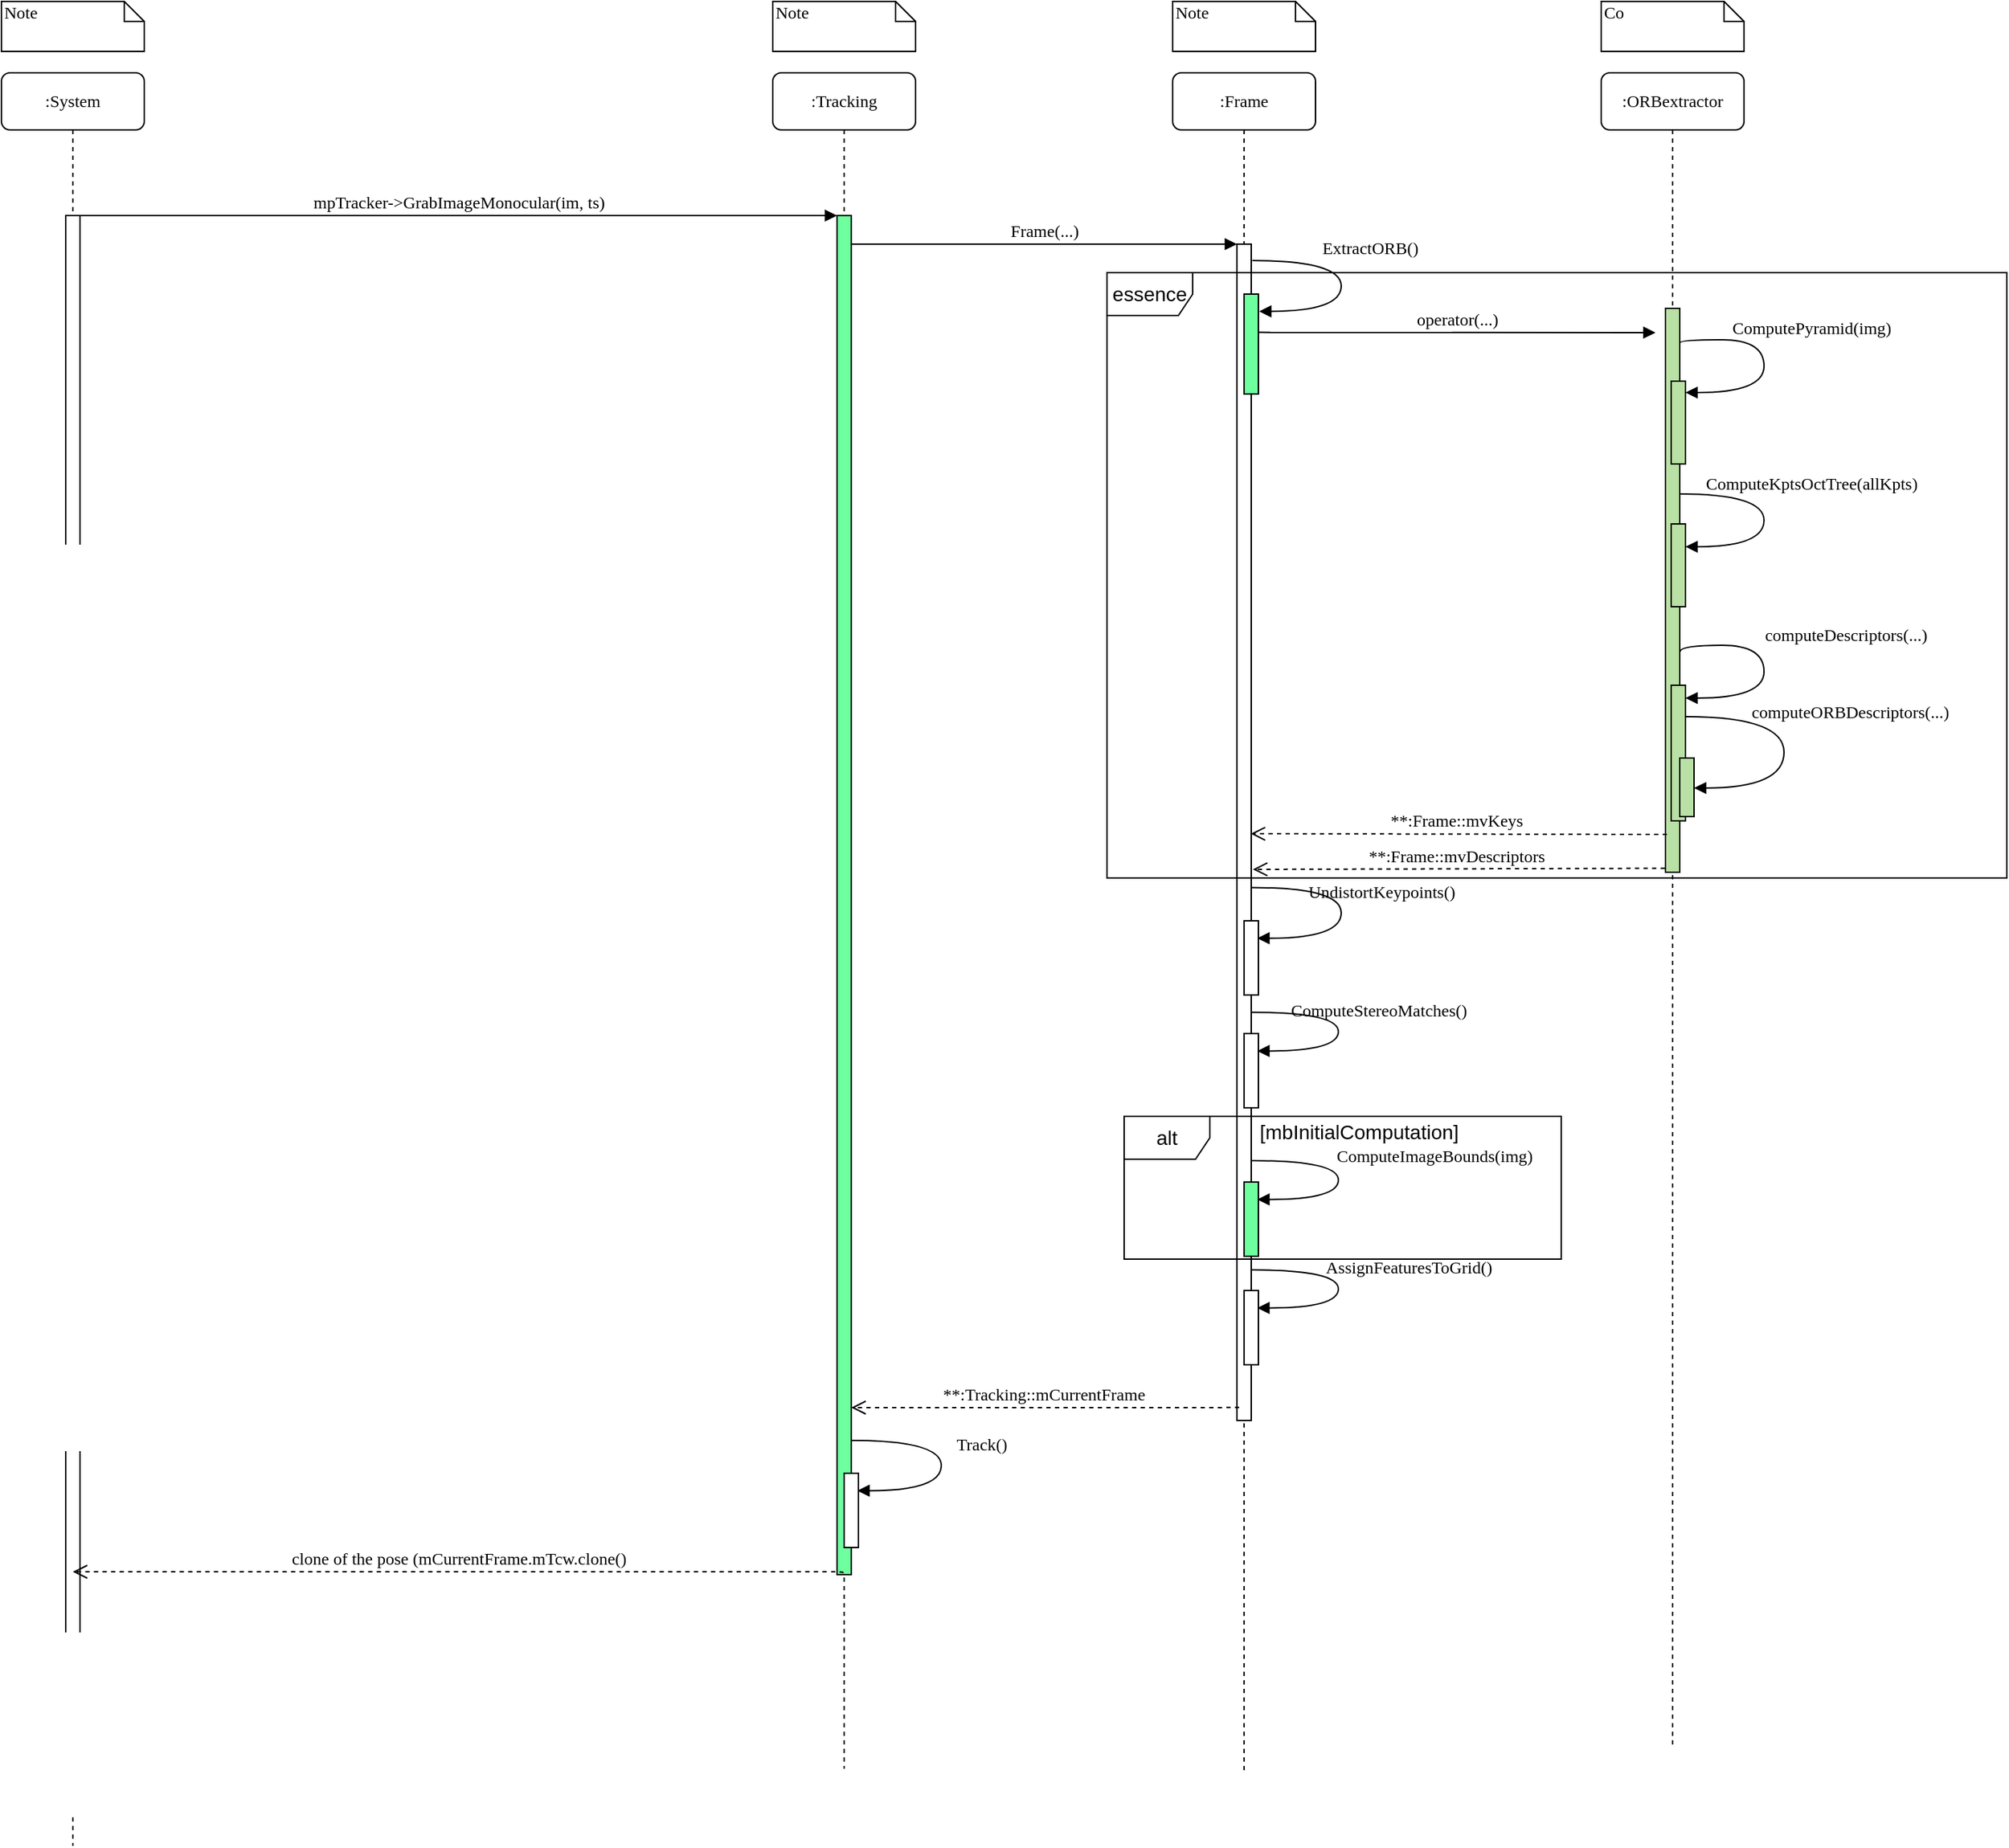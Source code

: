 <mxfile version="20.8.23" type="google" pages="3"><diagram name="Sequence" id="13e1069c-82ec-6db2-03f1-153e76fe0fe0"><mxGraphModel grid="0" page="1" gridSize="10" guides="1" tooltips="1" connect="1" arrows="1" fold="1" pageScale="1" pageWidth="1100" pageHeight="850" background="none" math="0" shadow="0"><root><mxCell id="0"/><mxCell id="1" parent="0"/><mxCell id="7baba1c4bc27f4b0-2" value=":Tracking" style="shape=umlLifeline;perimeter=lifelinePerimeter;whiteSpace=wrap;html=1;container=1;collapsible=0;recursiveResize=0;outlineConnect=0;rounded=1;shadow=0;comic=0;labelBackgroundColor=none;strokeWidth=1;fontFamily=Verdana;fontSize=12;align=center;" vertex="1" parent="1"><mxGeometry x="640" y="80" width="100" height="1188" as="geometry"/></mxCell><mxCell id="7baba1c4bc27f4b0-10" value="" style="html=1;points=[];perimeter=orthogonalPerimeter;rounded=0;shadow=0;comic=0;labelBackgroundColor=none;strokeWidth=1;fontFamily=Verdana;fontSize=12;align=center;fillColor=#6EFF9E;" vertex="1" parent="7baba1c4bc27f4b0-2"><mxGeometry x="45" y="100" width="10" height="952" as="geometry"/></mxCell><mxCell id="jevzac8_D3lpVSv2ge7_-48" value="Track()" style="html=1;verticalAlign=bottom;endArrow=block;labelBackgroundColor=none;fontFamily=Verdana;fontSize=12;elbow=vertical;edgeStyle=orthogonalEdgeStyle;curved=1;entryX=0.927;entryY=0.235;entryDx=0;entryDy=0;entryPerimeter=0;" edge="1" parent="7baba1c4bc27f4b0-2" source="7baba1c4bc27f4b0-10" target="jevzac8_D3lpVSv2ge7_-49"><mxGeometry x="-0.049" y="28" relative="1" as="geometry"><mxPoint x="55" y="958" as="sourcePoint"/><mxPoint x="68" y="994.01" as="targetPoint"/><Array as="points"><mxPoint x="118" y="958"/><mxPoint x="118" y="993"/></Array><mxPoint as="offset"/></mxGeometry></mxCell><mxCell id="jevzac8_D3lpVSv2ge7_-49" value="" style="html=1;points=[];perimeter=orthogonalPerimeter;rounded=0;shadow=0;comic=0;labelBackgroundColor=none;strokeWidth=1;fontFamily=Verdana;fontSize=12;align=center;" vertex="1" parent="7baba1c4bc27f4b0-2"><mxGeometry x="50" y="981.01" width="10" height="51.99" as="geometry"/></mxCell><mxCell id="7baba1c4bc27f4b0-3" value=":Frame" style="shape=umlLifeline;perimeter=lifelinePerimeter;whiteSpace=wrap;html=1;container=1;collapsible=0;recursiveResize=0;outlineConnect=0;rounded=1;shadow=0;comic=0;labelBackgroundColor=none;strokeWidth=1;fontFamily=Verdana;fontSize=12;align=center;" vertex="1" parent="1"><mxGeometry x="920" y="80" width="100" height="1189" as="geometry"/></mxCell><mxCell id="7baba1c4bc27f4b0-13" value="" style="html=1;points=[];perimeter=orthogonalPerimeter;rounded=0;shadow=0;comic=0;labelBackgroundColor=none;strokeWidth=1;fontFamily=Verdana;fontSize=12;align=center;" vertex="1" parent="7baba1c4bc27f4b0-3"><mxGeometry x="45" y="120" width="10" height="824" as="geometry"/></mxCell><mxCell id="jevzac8_D3lpVSv2ge7_-7" value="ExtractORB()" style="html=1;verticalAlign=bottom;endArrow=block;labelBackgroundColor=none;fontFamily=Verdana;fontSize=12;elbow=vertical;edgeStyle=orthogonalEdgeStyle;curved=1;entryX=1.056;entryY=0.173;entryPerimeter=0;exitX=1.077;exitY=0.014;exitPerimeter=0;exitDx=0;exitDy=0;entryDx=0;entryDy=0;" edge="1" parent="7baba1c4bc27f4b0-3" source="7baba1c4bc27f4b0-13" target="jevzac8_D3lpVSv2ge7_-8"><mxGeometry x="-0.195" y="20" relative="1" as="geometry"><mxPoint x="63" y="130" as="sourcePoint"/><mxPoint x="68" y="168" as="targetPoint"/><Array as="points"><mxPoint x="118" y="131"/><mxPoint x="118" y="167"/></Array><mxPoint as="offset"/></mxGeometry></mxCell><mxCell id="jevzac8_D3lpVSv2ge7_-8" value="" style="html=1;points=[];perimeter=orthogonalPerimeter;rounded=0;shadow=0;comic=0;labelBackgroundColor=none;strokeWidth=1;fontFamily=Verdana;fontSize=12;align=center;fillColor=#6EFF9E;" vertex="1" parent="7baba1c4bc27f4b0-3"><mxGeometry x="50" y="155" width="10" height="70" as="geometry"/></mxCell><mxCell id="jevzac8_D3lpVSv2ge7_-33" value="UndistortKeypoints()" style="html=1;verticalAlign=bottom;endArrow=block;labelBackgroundColor=none;fontFamily=Verdana;fontSize=12;elbow=vertical;edgeStyle=orthogonalEdgeStyle;curved=1;exitX=1.039;exitY=0.547;exitPerimeter=0;exitDx=0;exitDy=0;entryX=0.927;entryY=0.235;entryDx=0;entryDy=0;entryPerimeter=0;" edge="1" parent="7baba1c4bc27f4b0-3" source="7baba1c4bc27f4b0-13" target="jevzac8_D3lpVSv2ge7_-34"><mxGeometry x="-0.049" y="28" relative="1" as="geometry"><mxPoint x="56" y="571.01" as="sourcePoint"/><mxPoint x="68" y="607.01" as="targetPoint"/><Array as="points"><mxPoint x="118" y="571"/><mxPoint x="118" y="606"/></Array><mxPoint as="offset"/></mxGeometry></mxCell><mxCell id="jevzac8_D3lpVSv2ge7_-34" value="" style="html=1;points=[];perimeter=orthogonalPerimeter;rounded=0;shadow=0;comic=0;labelBackgroundColor=none;strokeWidth=1;fontFamily=Verdana;fontSize=12;align=center;" vertex="1" parent="7baba1c4bc27f4b0-3"><mxGeometry x="50" y="594.01" width="10" height="51.99" as="geometry"/></mxCell><mxCell id="jevzac8_D3lpVSv2ge7_-35" value="ComputeStereoMatches()" style="html=1;verticalAlign=bottom;endArrow=block;labelBackgroundColor=none;fontFamily=Verdana;fontSize=12;elbow=vertical;edgeStyle=orthogonalEdgeStyle;curved=1;exitX=0.982;exitY=0.653;exitPerimeter=0;exitDx=0;exitDy=0;entryX=0.927;entryY=0.235;entryDx=0;entryDy=0;entryPerimeter=0;" edge="1" parent="7baba1c4bc27f4b0-3" source="7baba1c4bc27f4b0-13" target="jevzac8_D3lpVSv2ge7_-36"><mxGeometry x="-0.05" y="28" relative="1" as="geometry"><mxPoint x="55" y="650" as="sourcePoint"/><mxPoint x="68" y="686.01" as="targetPoint"/><Array as="points"><mxPoint x="116" y="658"/><mxPoint x="116" y="685"/></Array><mxPoint as="offset"/></mxGeometry></mxCell><mxCell id="jevzac8_D3lpVSv2ge7_-36" value="" style="html=1;points=[];perimeter=orthogonalPerimeter;rounded=0;shadow=0;comic=0;labelBackgroundColor=none;strokeWidth=1;fontFamily=Verdana;fontSize=12;align=center;" vertex="1" parent="7baba1c4bc27f4b0-3"><mxGeometry x="50" y="673.01" width="10" height="51.99" as="geometry"/></mxCell><mxCell id="jevzac8_D3lpVSv2ge7_-43" value="ComputeImageBounds(img)" style="html=1;verticalAlign=bottom;endArrow=block;labelBackgroundColor=none;fontFamily=Verdana;fontSize=12;elbow=vertical;edgeStyle=orthogonalEdgeStyle;curved=1;entryX=0.927;entryY=0.235;entryDx=0;entryDy=0;entryPerimeter=0;" edge="1" parent="7baba1c4bc27f4b0-3" source="7baba1c4bc27f4b0-13" target="jevzac8_D3lpVSv2ge7_-44"><mxGeometry x="-0.075" y="67" relative="1" as="geometry"><mxPoint x="55" y="762" as="sourcePoint"/><mxPoint x="68" y="790.01" as="targetPoint"/><Array as="points"><mxPoint x="116" y="762"/><mxPoint x="116" y="789"/></Array><mxPoint as="offset"/></mxGeometry></mxCell><mxCell id="jevzac8_D3lpVSv2ge7_-44" value="" style="html=1;points=[];perimeter=orthogonalPerimeter;rounded=0;shadow=0;comic=0;labelBackgroundColor=none;strokeWidth=1;fontFamily=Verdana;fontSize=12;align=center;fillColor=#6EFF9E;" vertex="1" parent="7baba1c4bc27f4b0-3"><mxGeometry x="50" y="777.01" width="10" height="51.99" as="geometry"/></mxCell><mxCell id="jevzac8_D3lpVSv2ge7_-45" value="AssignFeaturesToGrid()" style="html=1;verticalAlign=bottom;endArrow=block;labelBackgroundColor=none;fontFamily=Verdana;fontSize=12;elbow=vertical;edgeStyle=orthogonalEdgeStyle;curved=1;exitX=0.985;exitY=0.872;exitPerimeter=0;exitDx=0;exitDy=0;entryX=0.927;entryY=0.235;entryDx=0;entryDy=0;entryPerimeter=0;" edge="1" parent="7baba1c4bc27f4b0-3" source="7baba1c4bc27f4b0-13" target="jevzac8_D3lpVSv2ge7_-46"><mxGeometry x="-0.05" y="49" relative="1" as="geometry"><mxPoint x="55" y="838" as="sourcePoint"/><mxPoint x="68" y="866.01" as="targetPoint"/><Array as="points"><mxPoint x="116" y="839"/><mxPoint x="116" y="865"/></Array><mxPoint as="offset"/></mxGeometry></mxCell><mxCell id="jevzac8_D3lpVSv2ge7_-46" value="" style="html=1;points=[];perimeter=orthogonalPerimeter;rounded=0;shadow=0;comic=0;labelBackgroundColor=none;strokeWidth=1;fontFamily=Verdana;fontSize=12;align=center;" vertex="1" parent="7baba1c4bc27f4b0-3"><mxGeometry x="50" y="853.01" width="10" height="51.99" as="geometry"/></mxCell><mxCell id="7baba1c4bc27f4b0-4" value=":ORBextractor" style="shape=umlLifeline;perimeter=lifelinePerimeter;whiteSpace=wrap;html=1;container=1;collapsible=0;recursiveResize=0;outlineConnect=0;rounded=1;shadow=0;comic=0;labelBackgroundColor=none;strokeWidth=1;fontFamily=Verdana;fontSize=12;align=center;" vertex="1" parent="1"><mxGeometry x="1220" y="80" width="100" height="1174" as="geometry"/></mxCell><mxCell id="jevzac8_D3lpVSv2ge7_-10" value="" style="html=1;points=[];perimeter=orthogonalPerimeter;rounded=0;shadow=0;comic=0;labelBackgroundColor=none;strokeWidth=1;fontFamily=Verdana;fontSize=12;align=center;fillColor=#B9E0A5;" vertex="1" parent="7baba1c4bc27f4b0-4"><mxGeometry x="45" y="165" width="10" height="395" as="geometry"/></mxCell><mxCell id="jevzac8_D3lpVSv2ge7_-13" value="" style="html=1;points=[];perimeter=orthogonalPerimeter;rounded=0;shadow=0;comic=0;labelBackgroundColor=none;strokeWidth=1;fontFamily=Verdana;fontSize=12;align=center;fillColor=#B9E0A5;" vertex="1" parent="7baba1c4bc27f4b0-4"><mxGeometry x="49" y="216" width="10" height="58" as="geometry"/></mxCell><mxCell id="7baba1c4bc27f4b0-39" value="ComputePyramid(img)" style="html=1;verticalAlign=bottom;endArrow=block;labelBackgroundColor=none;fontFamily=Verdana;fontSize=12;elbow=vertical;edgeStyle=orthogonalEdgeStyle;curved=1;exitX=1.018;exitY=0.061;exitPerimeter=0;exitDx=0;exitDy=0;fillColor=#B9E0A5;" edge="1" parent="7baba1c4bc27f4b0-4" source="jevzac8_D3lpVSv2ge7_-10" target="jevzac8_D3lpVSv2ge7_-13"><mxGeometry x="-0.191" y="33" relative="1" as="geometry"><mxPoint x="59.003" y="186" as="sourcePoint"/><mxPoint x="64.003" y="224.333" as="targetPoint"/><Array as="points"><mxPoint x="114" y="187"/><mxPoint x="114" y="224"/></Array><mxPoint as="offset"/></mxGeometry></mxCell><mxCell id="jevzac8_D3lpVSv2ge7_-14" value="" style="html=1;points=[];perimeter=orthogonalPerimeter;rounded=0;shadow=0;comic=0;labelBackgroundColor=none;strokeWidth=1;fontFamily=Verdana;fontSize=12;align=center;fillColor=#B9E0A5;" vertex="1" parent="7baba1c4bc27f4b0-4"><mxGeometry x="49" y="316" width="10" height="58" as="geometry"/></mxCell><mxCell id="jevzac8_D3lpVSv2ge7_-15" value="ComputeKptsOctTree(allKpts)" style="html=1;verticalAlign=bottom;endArrow=block;labelBackgroundColor=none;fontFamily=Verdana;fontSize=12;elbow=vertical;edgeStyle=orthogonalEdgeStyle;curved=1;fillColor=#B9E0A5;" edge="1" parent="7baba1c4bc27f4b0-4" source="jevzac8_D3lpVSv2ge7_-10" target="jevzac8_D3lpVSv2ge7_-14"><mxGeometry x="-0.191" y="33" relative="1" as="geometry"><mxPoint x="55" y="295" as="sourcePoint"/><mxPoint x="64.003" y="332.333" as="targetPoint"/><Array as="points"><mxPoint x="114" y="295"/><mxPoint x="114" y="332"/></Array><mxPoint as="offset"/></mxGeometry></mxCell><mxCell id="jevzac8_D3lpVSv2ge7_-26" value="" style="html=1;points=[];perimeter=orthogonalPerimeter;rounded=0;shadow=0;comic=0;labelBackgroundColor=none;strokeWidth=1;fontFamily=Verdana;fontSize=12;align=center;fillColor=#B9E0A5;" vertex="1" parent="7baba1c4bc27f4b0-4"><mxGeometry x="49" y="429" width="10" height="95" as="geometry"/></mxCell><mxCell id="jevzac8_D3lpVSv2ge7_-27" value="computeDescriptors(...)" style="html=1;verticalAlign=bottom;endArrow=block;labelBackgroundColor=none;fontFamily=Verdana;fontSize=12;elbow=vertical;edgeStyle=orthogonalEdgeStyle;curved=1;exitX=1.018;exitY=0.609;exitPerimeter=0;exitDx=0;exitDy=0;fillColor=#B9E0A5;" edge="1" parent="7baba1c4bc27f4b0-4" source="jevzac8_D3lpVSv2ge7_-10" target="jevzac8_D3lpVSv2ge7_-26"><mxGeometry x="-0.159" y="57" relative="1" as="geometry"><mxPoint x="55" y="401" as="sourcePoint"/><mxPoint x="64.003" y="438.333" as="targetPoint"/><Array as="points"><mxPoint x="55" y="401"/><mxPoint x="114" y="401"/><mxPoint x="114" y="438"/></Array><mxPoint as="offset"/></mxGeometry></mxCell><mxCell id="jevzac8_D3lpVSv2ge7_-28" value="" style="html=1;points=[];perimeter=orthogonalPerimeter;rounded=0;shadow=0;comic=0;labelBackgroundColor=none;strokeWidth=1;fontFamily=Verdana;fontSize=12;align=center;fillColor=#B9E0A5;" vertex="1" parent="7baba1c4bc27f4b0-4"><mxGeometry x="55" y="480" width="10" height="41" as="geometry"/></mxCell><mxCell id="jevzac8_D3lpVSv2ge7_-29" value="computeORBDescriptors(...)" style="html=1;verticalAlign=bottom;endArrow=block;labelBackgroundColor=none;fontFamily=Verdana;fontSize=12;elbow=vertical;edgeStyle=orthogonalEdgeStyle;curved=1;fillColor=#B9E0A5;" edge="1" parent="7baba1c4bc27f4b0-4" source="jevzac8_D3lpVSv2ge7_-26" target="jevzac8_D3lpVSv2ge7_-28"><mxGeometry x="-0.176" y="46" relative="1" as="geometry"><mxPoint x="131" y="453" as="sourcePoint"/><mxPoint x="140.003" y="485.333" as="targetPoint"/><Array as="points"><mxPoint x="128" y="451"/><mxPoint x="128" y="501"/></Array><mxPoint as="offset"/></mxGeometry></mxCell><mxCell id="7baba1c4bc27f4b0-8" value=":System" style="shape=umlLifeline;perimeter=lifelinePerimeter;whiteSpace=wrap;html=1;container=1;collapsible=0;recursiveResize=0;outlineConnect=0;rounded=1;shadow=0;comic=0;labelBackgroundColor=none;strokeWidth=1;fontFamily=Verdana;fontSize=12;align=center;" vertex="1" parent="1"><mxGeometry x="100" y="80" width="100" height="1242" as="geometry"/></mxCell><mxCell id="7baba1c4bc27f4b0-9" value="" style="html=1;points=[];perimeter=orthogonalPerimeter;rounded=0;shadow=0;comic=0;labelBackgroundColor=none;strokeWidth=1;fontFamily=Verdana;fontSize=12;align=center;" vertex="1" parent="7baba1c4bc27f4b0-8"><mxGeometry x="45" y="100" width="10" height="1104" as="geometry"/></mxCell><mxCell id="7baba1c4bc27f4b0-11" value="mpTracker-&amp;gt;GrabImageMonocular(im, ts)" style="html=1;verticalAlign=bottom;endArrow=block;entryX=0;entryY=0;labelBackgroundColor=none;fontFamily=Verdana;fontSize=12;edgeStyle=elbowEdgeStyle;elbow=vertical;" edge="1" parent="1" source="7baba1c4bc27f4b0-9" target="7baba1c4bc27f4b0-10"><mxGeometry relative="1" as="geometry"><mxPoint x="220" y="190" as="sourcePoint"/></mxGeometry></mxCell><mxCell id="7baba1c4bc27f4b0-14" value="Frame(...)" style="html=1;verticalAlign=bottom;endArrow=block;entryX=0;entryY=0;labelBackgroundColor=none;fontFamily=Verdana;fontSize=12;edgeStyle=elbowEdgeStyle;elbow=vertical;" edge="1" parent="1" source="7baba1c4bc27f4b0-10" target="7baba1c4bc27f4b0-13"><mxGeometry relative="1" as="geometry"><mxPoint x="770" y="200" as="sourcePoint"/></mxGeometry></mxCell><mxCell id="7baba1c4bc27f4b0-40" value="Note" style="shape=note;whiteSpace=wrap;html=1;size=14;verticalAlign=top;align=left;spacingTop=-6;rounded=0;shadow=0;comic=0;labelBackgroundColor=none;strokeWidth=1;fontFamily=Verdana;fontSize=12" vertex="1" parent="1"><mxGeometry x="100" y="30" width="100" height="35" as="geometry"/></mxCell><mxCell id="7baba1c4bc27f4b0-41" value="Note" style="shape=note;whiteSpace=wrap;html=1;size=14;verticalAlign=top;align=left;spacingTop=-6;rounded=0;shadow=0;comic=0;labelBackgroundColor=none;strokeWidth=1;fontFamily=Verdana;fontSize=12" vertex="1" parent="1"><mxGeometry x="640" y="30" width="100" height="35" as="geometry"/></mxCell><mxCell id="7baba1c4bc27f4b0-42" value="Note" style="shape=note;whiteSpace=wrap;html=1;size=14;verticalAlign=top;align=left;spacingTop=-6;rounded=0;shadow=0;comic=0;labelBackgroundColor=none;strokeWidth=1;fontFamily=Verdana;fontSize=12" vertex="1" parent="1"><mxGeometry x="920" y="30" width="100" height="35" as="geometry"/></mxCell><mxCell id="7baba1c4bc27f4b0-43" value="Co" style="shape=note;whiteSpace=wrap;html=1;size=14;verticalAlign=top;align=left;spacingTop=-6;rounded=0;shadow=0;comic=0;labelBackgroundColor=none;strokeWidth=1;fontFamily=Verdana;fontSize=12" vertex="1" parent="1"><mxGeometry x="1220" y="30" width="100" height="35" as="geometry"/></mxCell><mxCell id="jevzac8_D3lpVSv2ge7_-9" value="operator(...)" style="html=1;verticalAlign=bottom;endArrow=block;entryX=0;entryY=0;labelBackgroundColor=none;fontFamily=Verdana;fontSize=12;edgeStyle=elbowEdgeStyle;elbow=vertical;exitX=1.002;exitY=0.383;exitDx=0;exitDy=0;exitPerimeter=0;" edge="1" parent="1" source="jevzac8_D3lpVSv2ge7_-8"><mxGeometry relative="1" as="geometry"><mxPoint x="988" y="262" as="sourcePoint"/><mxPoint x="1258" y="262" as="targetPoint"/></mxGeometry></mxCell><mxCell id="jevzac8_D3lpVSv2ge7_-30" value="**:Frame::mvKeys&amp;nbsp;" style="html=1;verticalAlign=bottom;endArrow=open;dashed=1;endSize=8;labelBackgroundColor=none;fontFamily=Verdana;fontSize=12;edgeStyle=elbowEdgeStyle;elbow=vertical;exitX=0.103;exitY=0.933;exitDx=0;exitDy=0;exitPerimeter=0;entryX=0.965;entryY=0.502;entryDx=0;entryDy=0;entryPerimeter=0;" edge="1" parent="1" source="jevzac8_D3lpVSv2ge7_-10" target="7baba1c4bc27f4b0-13"><mxGeometry relative="1" as="geometry"><mxPoint x="986" y="613" as="targetPoint"/><Array as="points"><mxPoint x="1122" y="613"/><mxPoint x="1152" y="613"/></Array><mxPoint x="1256" y="613" as="sourcePoint"/></mxGeometry></mxCell><mxCell id="jevzac8_D3lpVSv2ge7_-31" value="**:Frame::mvDescriptors&amp;nbsp;" style="html=1;verticalAlign=bottom;endArrow=open;dashed=1;endSize=8;labelBackgroundColor=none;fontFamily=Verdana;fontSize=12;edgeStyle=elbowEdgeStyle;elbow=vertical;exitX=-0.039;exitY=0.993;exitDx=0;exitDy=0;exitPerimeter=0;entryX=1.117;entryY=0.532;entryDx=0;entryDy=0;entryPerimeter=0;" edge="1" parent="1" source="jevzac8_D3lpVSv2ge7_-10" target="7baba1c4bc27f4b0-13"><mxGeometry relative="1" as="geometry"><mxPoint x="977" y="874" as="targetPoint"/><Array as="points"><mxPoint x="1122" y="638"/><mxPoint x="1152" y="638"/></Array><mxPoint x="1267" y="635" as="sourcePoint"/></mxGeometry></mxCell><mxCell id="jevzac8_D3lpVSv2ge7_-37" value="alt" style="shape=umlFrame;whiteSpace=wrap;html=1;pointerEvents=0;fontSize=14;" vertex="1" parent="1"><mxGeometry x="886" y="811" width="306" height="100" as="geometry"/></mxCell><mxCell id="jevzac8_D3lpVSv2ge7_-42" value="[mbInitialComputation]" style="text;strokeColor=none;fillColor=none;align=left;verticalAlign=middle;spacingLeft=4;spacingRight=4;overflow=hidden;points=[[0,0.5],[1,0.5]];portConstraint=eastwest;rotatable=0;whiteSpace=wrap;html=1;fontSize=14;" vertex="1" parent="1"><mxGeometry x="975" y="807" width="155" height="30" as="geometry"/></mxCell><mxCell id="jevzac8_D3lpVSv2ge7_-47" value="**:Tracking::mCurrentFrame&amp;nbsp;" style="html=1;verticalAlign=bottom;endArrow=open;dashed=1;endSize=8;labelBackgroundColor=none;fontFamily=Verdana;fontSize=12;edgeStyle=elbowEdgeStyle;elbow=vertical;exitX=0.156;exitY=0.989;exitDx=0;exitDy=0;exitPerimeter=0;" edge="1" parent="1" source="7baba1c4bc27f4b0-13" target="7baba1c4bc27f4b0-10"><mxGeometry relative="1" as="geometry"><mxPoint x="690" y="1015" as="targetPoint"/><Array as="points"><mxPoint x="813" y="1015"/><mxPoint x="843" y="1015"/></Array><mxPoint x="957" y="1015" as="sourcePoint"/></mxGeometry></mxCell><mxCell id="jevzac8_D3lpVSv2ge7_-50" value="clone of the pose (mCurrentFrame.mTcw.clone()" style="html=1;verticalAlign=bottom;endArrow=open;dashed=1;endSize=8;labelBackgroundColor=none;fontFamily=Verdana;fontSize=12;edgeStyle=elbowEdgeStyle;elbow=vertical;exitX=0.417;exitY=0.999;exitDx=0;exitDy=0;exitPerimeter=0;" edge="1" parent="1" source="7baba1c4bc27f4b0-10" target="7baba1c4bc27f4b0-8"><mxGeometry relative="1" as="geometry"><mxPoint x="353" y="1130" as="targetPoint"/><Array as="points"><mxPoint x="471" y="1130"/><mxPoint x="501" y="1130"/></Array><mxPoint x="625" y="1130" as="sourcePoint"/></mxGeometry></mxCell><mxCell id="jevzac8_D3lpVSv2ge7_-51" value="essence" style="shape=umlFrame;whiteSpace=wrap;html=1;pointerEvents=0;fontSize=14;" vertex="1" parent="1"><mxGeometry x="874" y="220" width="630" height="424" as="geometry"/></mxCell></root></mxGraphModel></diagram><diagram id="DKvJpskeJPi0OztPkn8P" name="Process Dependency ORIGINAL"><mxGraphModel grid="0" page="1" gridSize="10" guides="1" tooltips="1" connect="1" arrows="1" fold="1" pageScale="1" pageWidth="850" pageHeight="1100" math="0" shadow="0"><root><mxCell id="0"/><mxCell id="1" parent="0"/><mxCell id="akl7uVQKz52zEC5QT21G-47" value="Frame Creation (Sequential process top down)" style="swimlane;whiteSpace=wrap;html=1;fontSize=10;fillColor=#B9E0A5;" vertex="1" parent="1"><mxGeometry x="160" y="73" width="1126" height="1003" as="geometry"/></mxCell><mxCell id="yEnUB6OkWkVWHzgGaav8-5" value="imGray" style="html=1;dashed=0;whitespace=wrap;shape=partialRectangle;right=0;left=0;fontSize=14;fillColor=#B9E0A5;" vertex="1" parent="akl7uVQKz52zEC5QT21G-47"><mxGeometry x="315" y="512" width="100" height="30" as="geometry"/></mxCell><mxCell id="yEnUB6OkWkVWHzgGaav8-6" value="mvKeys" style="html=1;dashed=0;whitespace=wrap;shape=partialRectangle;right=0;left=0;fontSize=14;fillColor=#6EFF9E;" vertex="1" parent="akl7uVQKz52zEC5QT21G-47"><mxGeometry x="707" y="267" width="100" height="30" as="geometry"/></mxCell><mxCell id="yEnUB6OkWkVWHzgGaav8-7" value="mDescriptors" style="html=1;dashed=0;whitespace=wrap;shape=partialRectangle;right=0;left=0;fontSize=14;fillColor=#6EFF9E;" vertex="1" parent="akl7uVQKz52zEC5QT21G-47"><mxGeometry x="711" y="188" width="100" height="30" as="geometry"/></mxCell><mxCell id="yEnUB6OkWkVWHzgGaav8-8" value="" style="endArrow=classic;html=1;rounded=0;fontSize=14;fillColor=#B9E0A5;" edge="1" parent="akl7uVQKz52zEC5QT21G-47" source="yEnUB6OkWkVWHzgGaav8-4" target="yEnUB6OkWkVWHzgGaav8-7"><mxGeometry width="50" height="50" relative="1" as="geometry"><mxPoint x="261" y="267.5" as="sourcePoint"/><mxPoint x="311" y="217.5" as="targetPoint"/></mxGeometry></mxCell><mxCell id="yEnUB6OkWkVWHzgGaav8-9" value="" style="endArrow=classic;html=1;rounded=0;fontSize=14;fillColor=#B9E0A5;" edge="1" parent="akl7uVQKz52zEC5QT21G-47" source="yEnUB6OkWkVWHzgGaav8-4" target="yEnUB6OkWkVWHzgGaav8-6"><mxGeometry width="50" height="50" relative="1" as="geometry"><mxPoint x="261" y="267.5" as="sourcePoint"/><mxPoint x="311" y="217.5" as="targetPoint"/><Array as="points"/></mxGeometry></mxCell><mxCell id="akl7uVQKz52zEC5QT21G-1" value="&lt;font style=&quot;font-size: 10px;&quot;&gt;UndistortKeyPoints()&lt;/font&gt;" style="shape=ellipse;html=1;dashed=0;whitespace=wrap;perimeter=ellipsePerimeter;fontSize=14;fillColor=#6EFF9E;" vertex="1" parent="akl7uVQKz52zEC5QT21G-47"><mxGeometry x="515" y="314.5" width="103.95" height="102" as="geometry"/></mxCell><mxCell id="akl7uVQKz52zEC5QT21G-2" style="edgeStyle=orthogonalEdgeStyle;rounded=0;orthogonalLoop=1;jettySize=auto;html=1;fontSize=10;fillColor=#B9E0A5;" edge="1" parent="akl7uVQKz52zEC5QT21G-47" source="yEnUB6OkWkVWHzgGaav8-6" target="akl7uVQKz52zEC5QT21G-1"><mxGeometry relative="1" as="geometry"/></mxCell><mxCell id="akl7uVQKz52zEC5QT21G-3" value="mvKeysUn" style="html=1;dashed=0;whitespace=wrap;shape=partialRectangle;right=0;left=0;fontSize=14;fillColor=#6EFF9E;" vertex="1" parent="akl7uVQKz52zEC5QT21G-47"><mxGeometry x="751" y="350.5" width="100" height="30" as="geometry"/></mxCell><mxCell id="akl7uVQKz52zEC5QT21G-4" value="" style="endArrow=classic;html=1;rounded=0;fontSize=10;fillColor=#B9E0A5;" edge="1" parent="akl7uVQKz52zEC5QT21G-47" source="akl7uVQKz52zEC5QT21G-1" target="akl7uVQKz52zEC5QT21G-3"><mxGeometry width="50" height="50" relative="1" as="geometry"><mxPoint x="540" y="330" as="sourcePoint"/><mxPoint x="590" y="280" as="targetPoint"/></mxGeometry></mxCell><mxCell id="akl7uVQKz52zEC5QT21G-5" value="N" style="html=1;dashed=0;whitespace=wrap;shape=partialRectangle;right=0;left=0;fontSize=14;fillColor=#6EFF9E;" vertex="1" parent="akl7uVQKz52zEC5QT21G-47"><mxGeometry x="871" y="267" width="100" height="30" as="geometry"/></mxCell><mxCell id="akl7uVQKz52zEC5QT21G-6" value="" style="endArrow=classic;html=1;rounded=0;fontSize=10;fillColor=#B9E0A5;" edge="1" parent="akl7uVQKz52zEC5QT21G-47" source="yEnUB6OkWkVWHzgGaav8-6" target="akl7uVQKz52zEC5QT21G-5"><mxGeometry width="50" height="50" relative="1" as="geometry"><mxPoint x="1006" y="284" as="sourcePoint"/><mxPoint x="1056" y="234" as="targetPoint"/></mxGeometry></mxCell><mxCell id="akl7uVQKz52zEC5QT21G-8" value="Tracking::mK" style="html=1;dashed=0;whitespace=wrap;shape=partialRectangle;right=0;left=0;fontSize=14;fillColor=#B9E0A5;" vertex="1" parent="akl7uVQKz52zEC5QT21G-47"><mxGeometry x="621" y="488" width="100" height="30" as="geometry"/></mxCell><mxCell id="akl7uVQKz52zEC5QT21G-9" value="mDistCoef" style="html=1;dashed=0;whitespace=wrap;shape=partialRectangle;right=0;left=0;fontSize=14;fillColor=#B9E0A5;" vertex="1" parent="akl7uVQKz52zEC5QT21G-47"><mxGeometry x="457" y="512" width="100" height="30" as="geometry"/></mxCell><mxCell id="akl7uVQKz52zEC5QT21G-10" value="" style="endArrow=classic;html=1;rounded=0;fontSize=10;fillColor=#B9E0A5;" edge="1" parent="akl7uVQKz52zEC5QT21G-47" source="akl7uVQKz52zEC5QT21G-8" target="akl7uVQKz52zEC5QT21G-1"><mxGeometry width="50" height="50" relative="1" as="geometry"><mxPoint x="351" y="304" as="sourcePoint"/><mxPoint x="401" y="254" as="targetPoint"/></mxGeometry></mxCell><mxCell id="akl7uVQKz52zEC5QT21G-11" value="" style="endArrow=classic;html=1;rounded=0;fontSize=10;fillColor=#B9E0A5;" edge="1" parent="akl7uVQKz52zEC5QT21G-47" source="akl7uVQKz52zEC5QT21G-9" target="akl7uVQKz52zEC5QT21G-1"><mxGeometry width="50" height="50" relative="1" as="geometry"><mxPoint x="602" y="229" as="sourcePoint"/><mxPoint x="667" y="301" as="targetPoint"/></mxGeometry></mxCell><mxCell id="akl7uVQKz52zEC5QT21G-13" value="&lt;font style=&quot;font-size: 11px;&quot;&gt;ComputeImageBounds()&lt;/font&gt;" style="shape=ellipse;html=1;dashed=0;whitespace=wrap;perimeter=ellipsePerimeter;fontSize=14;fillColor=#6EFF9E;" vertex="1" parent="akl7uVQKz52zEC5QT21G-47"><mxGeometry x="503.29" y="630" width="127.38" height="125" as="geometry"/></mxCell><mxCell id="akl7uVQKz52zEC5QT21G-14" value="" style="endArrow=classic;html=1;rounded=0;fontSize=11;fillColor=#B9E0A5;" edge="1" parent="akl7uVQKz52zEC5QT21G-47" source="yEnUB6OkWkVWHzgGaav8-5" target="akl7uVQKz52zEC5QT21G-13"><mxGeometry width="50" height="50" relative="1" as="geometry"><mxPoint x="305" y="576.5" as="sourcePoint"/><mxPoint x="355" y="526.5" as="targetPoint"/><Array as="points"/></mxGeometry></mxCell><mxCell id="akl7uVQKz52zEC5QT21G-16" value="" style="endArrow=classic;html=1;rounded=0;fontSize=11;fillColor=#B9E0A5;" edge="1" parent="akl7uVQKz52zEC5QT21G-47" source="akl7uVQKz52zEC5QT21G-9" target="akl7uVQKz52zEC5QT21G-13"><mxGeometry width="50" height="50" relative="1" as="geometry"><mxPoint x="257" y="660" as="sourcePoint"/><mxPoint x="307" y="610" as="targetPoint"/></mxGeometry></mxCell><mxCell id="akl7uVQKz52zEC5QT21G-17" value="" style="endArrow=classic;html=1;rounded=0;fontSize=11;fillColor=#B9E0A5;" edge="1" parent="akl7uVQKz52zEC5QT21G-47" source="akl7uVQKz52zEC5QT21G-8" target="akl7uVQKz52zEC5QT21G-13"><mxGeometry width="50" height="50" relative="1" as="geometry"><mxPoint x="257" y="573" as="sourcePoint"/><mxPoint x="307" y="523" as="targetPoint"/></mxGeometry></mxCell><mxCell id="akl7uVQKz52zEC5QT21G-18" value="&lt;font style=&quot;font-size: 10px;&quot;&gt;mnMaxX&lt;/font&gt;" style="html=1;dashed=0;whitespace=wrap;shape=partialRectangle;right=0;left=0;fontSize=14;fillColor=#6EFF9E;" vertex="1" parent="akl7uVQKz52zEC5QT21G-47"><mxGeometry x="379" y="842" width="62" height="30" as="geometry"/></mxCell><mxCell id="akl7uVQKz52zEC5QT21G-19" value="&lt;font style=&quot;font-size: 10px;&quot;&gt;mnMaxY&lt;/font&gt;" style="html=1;dashed=0;whitespace=wrap;shape=partialRectangle;right=0;left=0;fontSize=14;fillColor=#6EFF9E;" vertex="1" parent="akl7uVQKz52zEC5QT21G-47"><mxGeometry x="673" y="842" width="56" height="30" as="geometry"/></mxCell><mxCell id="akl7uVQKz52zEC5QT21G-20" value="&lt;font style=&quot;font-size: 10px;&quot;&gt;mnMinX&lt;/font&gt;" style="html=1;dashed=0;whitespace=wrap;shape=partialRectangle;right=0;left=0;fontSize=14;fillColor=#6EFF9E;" vertex="1" parent="akl7uVQKz52zEC5QT21G-47"><mxGeometry x="470" y="842" width="56" height="30" as="geometry"/></mxCell><mxCell id="akl7uVQKz52zEC5QT21G-21" value="&lt;font style=&quot;font-size: 10px;&quot;&gt;mnMinY&lt;/font&gt;" style="html=1;dashed=0;whitespace=wrap;shape=partialRectangle;right=0;left=0;fontSize=14;fillColor=#6EFF9E;" vertex="1" parent="akl7uVQKz52zEC5QT21G-47"><mxGeometry x="609" y="842" width="52" height="30" as="geometry"/></mxCell><mxCell id="akl7uVQKz52zEC5QT21G-22" value="" style="endArrow=classic;html=1;rounded=0;fontSize=10;fillColor=#B9E0A5;" edge="1" parent="akl7uVQKz52zEC5QT21G-47" source="akl7uVQKz52zEC5QT21G-13" target="akl7uVQKz52zEC5QT21G-21"><mxGeometry width="50" height="50" relative="1" as="geometry"><mxPoint x="640" y="865" as="sourcePoint"/><mxPoint x="690" y="815" as="targetPoint"/></mxGeometry></mxCell><mxCell id="akl7uVQKz52zEC5QT21G-23" value="" style="endArrow=classic;html=1;rounded=0;fontSize=10;fillColor=#B9E0A5;" edge="1" parent="akl7uVQKz52zEC5QT21G-47" source="akl7uVQKz52zEC5QT21G-13" target="akl7uVQKz52zEC5QT21G-20"><mxGeometry width="50" height="50" relative="1" as="geometry"><mxPoint x="640" y="865" as="sourcePoint"/><mxPoint x="690" y="815" as="targetPoint"/></mxGeometry></mxCell><mxCell id="akl7uVQKz52zEC5QT21G-24" value="" style="endArrow=classic;html=1;rounded=0;fontSize=10;fillColor=#B9E0A5;" edge="1" parent="akl7uVQKz52zEC5QT21G-47" source="akl7uVQKz52zEC5QT21G-13" target="akl7uVQKz52zEC5QT21G-19"><mxGeometry width="50" height="50" relative="1" as="geometry"><mxPoint x="640" y="865" as="sourcePoint"/><mxPoint x="690" y="815" as="targetPoint"/></mxGeometry></mxCell><mxCell id="akl7uVQKz52zEC5QT21G-25" value="" style="endArrow=classic;html=1;rounded=0;fontSize=10;fillColor=#B9E0A5;" edge="1" parent="akl7uVQKz52zEC5QT21G-47" source="akl7uVQKz52zEC5QT21G-13" target="akl7uVQKz52zEC5QT21G-18"><mxGeometry width="50" height="50" relative="1" as="geometry"><mxPoint x="647" y="797" as="sourcePoint"/><mxPoint x="697" y="747" as="targetPoint"/></mxGeometry></mxCell><mxCell id="akl7uVQKz52zEC5QT21G-26" value="&lt;font style=&quot;font-size: 10px;&quot;&gt;mfGridElementWidthInv&lt;/font&gt;" style="html=1;dashed=0;whitespace=wrap;shape=partialRectangle;right=0;left=0;fontSize=14;fillColor=#6EFF9E;" vertex="1" parent="akl7uVQKz52zEC5QT21G-47"><mxGeometry x="372" y="944" width="157" height="30" as="geometry"/></mxCell><mxCell id="akl7uVQKz52zEC5QT21G-27" value="&lt;font style=&quot;font-size: 10px;&quot;&gt;mfGridElementHeightInv&lt;/font&gt;" style="html=1;dashed=0;whitespace=wrap;shape=partialRectangle;right=0;left=0;fontSize=14;fillColor=#6EFF9E;" vertex="1" parent="akl7uVQKz52zEC5QT21G-47"><mxGeometry x="594" y="939" width="157" height="30" as="geometry"/></mxCell><mxCell id="akl7uVQKz52zEC5QT21G-28" value="" style="endArrow=classic;html=1;rounded=0;fontSize=10;fillColor=#B9E0A5;" edge="1" parent="akl7uVQKz52zEC5QT21G-47" source="akl7uVQKz52zEC5QT21G-19" target="akl7uVQKz52zEC5QT21G-27"><mxGeometry width="50" height="50" relative="1" as="geometry"><mxPoint x="558" y="904" as="sourcePoint"/><mxPoint x="608" y="854" as="targetPoint"/></mxGeometry></mxCell><mxCell id="akl7uVQKz52zEC5QT21G-29" value="" style="endArrow=classic;html=1;rounded=0;fontSize=10;fillColor=#B9E0A5;" edge="1" parent="akl7uVQKz52zEC5QT21G-47" source="akl7uVQKz52zEC5QT21G-21" target="akl7uVQKz52zEC5QT21G-27"><mxGeometry width="50" height="50" relative="1" as="geometry"><mxPoint x="558" y="904" as="sourcePoint"/><mxPoint x="608" y="854" as="targetPoint"/></mxGeometry></mxCell><mxCell id="akl7uVQKz52zEC5QT21G-30" value="" style="endArrow=classic;html=1;rounded=0;fontSize=10;fillColor=#B9E0A5;" edge="1" parent="akl7uVQKz52zEC5QT21G-47" source="akl7uVQKz52zEC5QT21G-20" target="akl7uVQKz52zEC5QT21G-26"><mxGeometry width="50" height="50" relative="1" as="geometry"><mxPoint x="561" y="909" as="sourcePoint"/><mxPoint x="611" y="859" as="targetPoint"/></mxGeometry></mxCell><mxCell id="akl7uVQKz52zEC5QT21G-31" value="" style="endArrow=classic;html=1;rounded=0;fontSize=10;fillColor=#B9E0A5;" edge="1" parent="akl7uVQKz52zEC5QT21G-47" source="akl7uVQKz52zEC5QT21G-18" target="akl7uVQKz52zEC5QT21G-26"><mxGeometry width="50" height="50" relative="1" as="geometry"><mxPoint x="561" y="909" as="sourcePoint"/><mxPoint x="611" y="859" as="targetPoint"/></mxGeometry></mxCell><mxCell id="akl7uVQKz52zEC5QT21G-33" value="&lt;font style=&quot;font-size: 10px;&quot;&gt;invfx&lt;/font&gt;" style="html=1;dashed=0;whitespace=wrap;shape=partialRectangle;right=0;left=0;fontSize=14;fillColor=#6EFF9E;" vertex="1" parent="akl7uVQKz52zEC5QT21G-47"><mxGeometry x="785" y="477" width="32" height="30" as="geometry"/></mxCell><mxCell id="akl7uVQKz52zEC5QT21G-34" value="&lt;font style=&quot;font-size: 10px;&quot;&gt;invfy&lt;/font&gt;" style="html=1;dashed=0;whitespace=wrap;shape=partialRectangle;right=0;left=0;fontSize=14;fillColor=#6EFF9E;" vertex="1" parent="akl7uVQKz52zEC5QT21G-47"><mxGeometry x="785" y="518" width="32" height="30" as="geometry"/></mxCell><mxCell id="akl7uVQKz52zEC5QT21G-35" value="&lt;font style=&quot;font-size: 10px;&quot;&gt;cx&lt;/font&gt;" style="html=1;dashed=0;whitespace=wrap;shape=partialRectangle;right=0;left=0;fontSize=14;fillColor=#6EFF9E;" vertex="1" parent="akl7uVQKz52zEC5QT21G-47"><mxGeometry x="785" y="559" width="32" height="30" as="geometry"/></mxCell><mxCell id="akl7uVQKz52zEC5QT21G-36" value="&lt;font style=&quot;font-size: 10px;&quot;&gt;cy&lt;/font&gt;" style="html=1;dashed=0;whitespace=wrap;shape=partialRectangle;right=0;left=0;fontSize=14;fillColor=#6EFF9E;" vertex="1" parent="akl7uVQKz52zEC5QT21G-47"><mxGeometry x="785" y="600" width="32" height="30" as="geometry"/></mxCell><mxCell id="akl7uVQKz52zEC5QT21G-37" value="&lt;font style=&quot;font-size: 10px;&quot;&gt;fx&lt;/font&gt;" style="html=1;dashed=0;whitespace=wrap;shape=partialRectangle;right=0;left=0;fontSize=14;fillColor=#6EFF9E;" vertex="1" parent="akl7uVQKz52zEC5QT21G-47"><mxGeometry x="785" y="396" width="32" height="30" as="geometry"/></mxCell><mxCell id="akl7uVQKz52zEC5QT21G-38" value="&lt;font style=&quot;font-size: 10px;&quot;&gt;fy&lt;/font&gt;" style="html=1;dashed=0;whitespace=wrap;shape=partialRectangle;right=0;left=0;fontSize=14;fillColor=#6EFF9E;" vertex="1" parent="akl7uVQKz52zEC5QT21G-47"><mxGeometry x="785" y="437" width="32" height="30" as="geometry"/></mxCell><mxCell id="akl7uVQKz52zEC5QT21G-39" value="" style="endArrow=classic;html=1;rounded=0;fontSize=10;fillColor=#B9E0A5;" edge="1" parent="akl7uVQKz52zEC5QT21G-47" source="akl7uVQKz52zEC5QT21G-8" target="akl7uVQKz52zEC5QT21G-36"><mxGeometry width="50" height="50" relative="1" as="geometry"><mxPoint x="661" y="570" as="sourcePoint"/><mxPoint x="630" y="459" as="targetPoint"/></mxGeometry></mxCell><mxCell id="akl7uVQKz52zEC5QT21G-40" value="" style="endArrow=classic;html=1;rounded=0;fontSize=10;fillColor=#B9E0A5;" edge="1" parent="akl7uVQKz52zEC5QT21G-47" source="akl7uVQKz52zEC5QT21G-8" target="akl7uVQKz52zEC5QT21G-35"><mxGeometry width="50" height="50" relative="1" as="geometry"><mxPoint x="580" y="509" as="sourcePoint"/><mxPoint x="630" y="459" as="targetPoint"/></mxGeometry></mxCell><mxCell id="akl7uVQKz52zEC5QT21G-41" value="" style="endArrow=classic;html=1;rounded=0;fontSize=10;fillColor=#B9E0A5;" edge="1" parent="akl7uVQKz52zEC5QT21G-47" source="akl7uVQKz52zEC5QT21G-8" target="akl7uVQKz52zEC5QT21G-34"><mxGeometry width="50" height="50" relative="1" as="geometry"><mxPoint x="580" y="509" as="sourcePoint"/><mxPoint x="630" y="459" as="targetPoint"/></mxGeometry></mxCell><mxCell id="akl7uVQKz52zEC5QT21G-42" value="" style="endArrow=classic;html=1;rounded=0;fontSize=10;fillColor=#B9E0A5;" edge="1" parent="akl7uVQKz52zEC5QT21G-47" source="akl7uVQKz52zEC5QT21G-8" target="akl7uVQKz52zEC5QT21G-33"><mxGeometry width="50" height="50" relative="1" as="geometry"><mxPoint x="580" y="509" as="sourcePoint"/><mxPoint x="630" y="459" as="targetPoint"/></mxGeometry></mxCell><mxCell id="akl7uVQKz52zEC5QT21G-43" value="" style="endArrow=classic;html=1;rounded=0;fontSize=10;fillColor=#B9E0A5;" edge="1" parent="akl7uVQKz52zEC5QT21G-47" source="akl7uVQKz52zEC5QT21G-8" target="akl7uVQKz52zEC5QT21G-38"><mxGeometry width="50" height="50" relative="1" as="geometry"><mxPoint x="580" y="509" as="sourcePoint"/><mxPoint x="630" y="459" as="targetPoint"/></mxGeometry></mxCell><mxCell id="akl7uVQKz52zEC5QT21G-44" value="" style="endArrow=classic;html=1;rounded=0;fontSize=10;fillColor=#B9E0A5;" edge="1" parent="akl7uVQKz52zEC5QT21G-47" source="akl7uVQKz52zEC5QT21G-8" target="akl7uVQKz52zEC5QT21G-37"><mxGeometry width="50" height="50" relative="1" as="geometry"><mxPoint x="580" y="509" as="sourcePoint"/><mxPoint x="630" y="459" as="targetPoint"/></mxGeometry></mxCell><mxCell id="akl7uVQKz52zEC5QT21G-52" value="ExtractORB" style="swimlane;whiteSpace=wrap;html=1;fontSize=10;fillColor=#6EFF9E;" vertex="1" parent="akl7uVQKz52zEC5QT21G-47"><mxGeometry x="466.98" y="101" width="200" height="168" as="geometry"/></mxCell><mxCell id="yEnUB6OkWkVWHzgGaav8-4" value="ORBExtractor&lt;br&gt;::operator()" style="shape=ellipse;html=1;dashed=0;whitespace=wrap;perimeter=ellipsePerimeter;fontSize=14;fillColor=#6EFF9E;" vertex="1" parent="akl7uVQKz52zEC5QT21G-52"><mxGeometry x="43.0" y="45.5" width="107" height="105" as="geometry"/></mxCell><mxCell id="akl7uVQKz52zEC5QT21G-12" style="edgeStyle=orthogonalEdgeStyle;rounded=0;orthogonalLoop=1;jettySize=auto;html=1;fontSize=10;fillColor=#B9E0A5;" edge="1" parent="akl7uVQKz52zEC5QT21G-47" source="yEnUB6OkWkVWHzgGaav8-5" target="yEnUB6OkWkVWHzgGaav8-4"><mxGeometry relative="1" as="geometry"><Array as="points"><mxPoint x="373" y="205.5"/></Array></mxGeometry></mxCell><mxCell id="akl7uVQKz52zEC5QT21G-81" value="mnScaleLevels" style="html=1;dashed=0;whitespace=wrap;shape=partialRectangle;right=0;left=0;fontSize=14;fillColor=#6EFF9E;" vertex="1" parent="akl7uVQKz52zEC5QT21G-47"><mxGeometry x="61" y="579" width="100" height="30" as="geometry"/></mxCell><mxCell id="akl7uVQKz52zEC5QT21G-94" value="log" style="edgeStyle=orthogonalEdgeStyle;rounded=0;orthogonalLoop=1;jettySize=auto;html=1;fontSize=18;fillColor=#B9E0A5;" edge="1" parent="akl7uVQKz52zEC5QT21G-47" source="akl7uVQKz52zEC5QT21G-82" target="akl7uVQKz52zEC5QT21G-83"><mxGeometry relative="1" as="geometry"/></mxCell><mxCell id="akl7uVQKz52zEC5QT21G-82" value="mfScaleFactor" style="html=1;dashed=0;whitespace=wrap;shape=partialRectangle;right=0;left=0;fontSize=14;fillColor=#6EFF9E;" vertex="1" parent="akl7uVQKz52zEC5QT21G-47"><mxGeometry x="61" y="609" width="100" height="30" as="geometry"/></mxCell><mxCell id="akl7uVQKz52zEC5QT21G-83" value="mfLogScaleFactor" style="html=1;dashed=0;whitespace=wrap;shape=partialRectangle;right=0;left=0;fontSize=14;fillColor=#6EFF9E;" vertex="1" parent="akl7uVQKz52zEC5QT21G-47"><mxGeometry x="236" y="645" width="158" height="30" as="geometry"/></mxCell><mxCell id="akl7uVQKz52zEC5QT21G-84" value="mvScaleFactors" style="html=1;dashed=0;whitespace=wrap;shape=partialRectangle;right=0;left=0;fontSize=14;fillColor=#6EFF9E;" vertex="1" parent="akl7uVQKz52zEC5QT21G-47"><mxGeometry x="61" y="639" width="158" height="30" as="geometry"/></mxCell><mxCell id="akl7uVQKz52zEC5QT21G-85" value="mvInvScaleFactors" style="html=1;dashed=0;whitespace=wrap;shape=partialRectangle;right=0;left=0;fontSize=14;fillColor=#6EFF9E;" vertex="1" parent="akl7uVQKz52zEC5QT21G-47"><mxGeometry x="61" y="669" width="158" height="30" as="geometry"/></mxCell><mxCell id="akl7uVQKz52zEC5QT21G-86" value="mvLevelSigma2" style="html=1;dashed=0;whitespace=wrap;shape=partialRectangle;right=0;left=0;fontSize=14;fillColor=#6EFF9E;" vertex="1" parent="akl7uVQKz52zEC5QT21G-47"><mxGeometry x="61" y="699" width="158" height="30" as="geometry"/></mxCell><mxCell id="akl7uVQKz52zEC5QT21G-87" value="mvInvLevelSigma2" style="html=1;dashed=0;whitespace=wrap;shape=partialRectangle;right=0;left=0;fontSize=14;fillColor=#6EFF9E;" vertex="1" parent="akl7uVQKz52zEC5QT21G-47"><mxGeometry x="61" y="729" width="158" height="30" as="geometry"/></mxCell><mxCell id="akl7uVQKz52zEC5QT21G-73" value="Tracking Object" style="swimlane;whiteSpace=wrap;html=1;fontSize=18;fillColor=#6EFF9E;" vertex="1" parent="1"><mxGeometry x="-399" y="127" width="525" height="954" as="geometry"/></mxCell><mxCell id="akl7uVQKz52zEC5QT21G-68" value="mImGray" style="html=1;dashed=0;whitespace=wrap;shape=partialRectangle;right=0;left=0;fontSize=14;fillColor=#B9E0A5;" vertex="1" parent="akl7uVQKz52zEC5QT21G-73"><mxGeometry x="411" y="336" width="100" height="30" as="geometry"/></mxCell><mxCell id="akl7uVQKz52zEC5QT21G-70" value="mK" style="html=1;dashed=0;whitespace=wrap;shape=partialRectangle;right=0;left=0;fontSize=14;fillColor=#B9E0A5;" vertex="1" parent="akl7uVQKz52zEC5QT21G-73"><mxGeometry x="411" y="230" width="100" height="30" as="geometry"/></mxCell><mxCell id="akl7uVQKz52zEC5QT21G-71" value="mDistCoef" style="html=1;dashed=0;whitespace=wrap;shape=partialRectangle;right=0;left=0;fontSize=14;fillColor=#B9E0A5;" vertex="1" parent="akl7uVQKz52zEC5QT21G-73"><mxGeometry x="411" y="286" width="100" height="30" as="geometry"/></mxCell><mxCell id="akl7uVQKz52zEC5QT21G-66" value="mpORBextractorLeft" style="swimlane;fontStyle=0;childLayout=stackLayout;horizontal=1;startSize=20;fillColor=#ffffff;horizontalStack=0;resizeParent=1;resizeParentMax=0;resizeLast=0;collapsible=0;marginBottom=0;swimlaneFillColor=#ffffff;fontSize=18;" vertex="1" parent="akl7uVQKz52zEC5QT21G-73"><mxGeometry x="97" y="279" width="245" height="428" as="geometry"/></mxCell><mxCell id="JyTePLfY8z4T-QYlazFG-2" value="&lt;span style=&quot;font-size: 12px;&quot;&gt;#nLevels&lt;br&gt;&lt;/span&gt;" style="text;strokeColor=none;fillColor=none;align=left;verticalAlign=middle;spacingLeft=4;spacingRight=4;overflow=hidden;points=[[0,0.5],[1,0.5]];portConstraint=eastwest;rotatable=0;whiteSpace=wrap;html=1;fontSize=18;" vertex="1" parent="akl7uVQKz52zEC5QT21G-66"><mxGeometry y="20" width="245" height="30" as="geometry"/></mxCell><mxCell id="akl7uVQKz52zEC5QT21G-88" value="&lt;span style=&quot;font-size: 12px;&quot;&gt;#nFeatures&lt;br&gt;&lt;/span&gt;" style="text;strokeColor=none;fillColor=none;align=left;verticalAlign=middle;spacingLeft=4;spacingRight=4;overflow=hidden;points=[[0,0.5],[1,0.5]];portConstraint=eastwest;rotatable=0;whiteSpace=wrap;html=1;fontSize=18;" vertex="1" parent="akl7uVQKz52zEC5QT21G-66"><mxGeometry y="50" width="245" height="30" as="geometry"/></mxCell><mxCell id="JyTePLfY8z4T-QYlazFG-1" value="&lt;span style=&quot;font-size: 12px;&quot;&gt;#scaleFactor&lt;br&gt;&lt;/span&gt;" style="text;strokeColor=none;fillColor=none;align=left;verticalAlign=middle;spacingLeft=4;spacingRight=4;overflow=hidden;points=[[0,0.5],[1,0.5]];portConstraint=eastwest;rotatable=0;whiteSpace=wrap;html=1;fontSize=18;" vertex="1" parent="akl7uVQKz52zEC5QT21G-66"><mxGeometry y="80" width="245" height="30" as="geometry"/></mxCell><mxCell id="JyTePLfY8z4T-QYlazFG-12" value="&lt;span style=&quot;font-size: 12px;&quot;&gt;#mvScaleFactors&lt;br&gt;&lt;/span&gt;" style="text;strokeColor=none;fillColor=none;align=left;verticalAlign=middle;spacingLeft=4;spacingRight=4;overflow=hidden;points=[[0,0.5],[1,0.5]];portConstraint=eastwest;rotatable=0;whiteSpace=wrap;html=1;fontSize=18;" vertex="1" parent="akl7uVQKz52zEC5QT21G-66"><mxGeometry y="110" width="245" height="30" as="geometry"/></mxCell><mxCell id="JyTePLfY8z4T-QYlazFG-14" value="&lt;span style=&quot;font-size: 12px;&quot;&gt;#mvLevelSigma2&lt;br&gt;&lt;/span&gt;" style="text;strokeColor=none;fillColor=none;align=left;verticalAlign=middle;spacingLeft=4;spacingRight=4;overflow=hidden;points=[[0,0.5],[1,0.5]];portConstraint=eastwest;rotatable=0;whiteSpace=wrap;html=1;fontSize=18;" vertex="1" parent="akl7uVQKz52zEC5QT21G-66"><mxGeometry y="140" width="245" height="30" as="geometry"/></mxCell><mxCell id="JyTePLfY8z4T-QYlazFG-13" value="&lt;span style=&quot;font-size: 12px;&quot;&gt;#mvInvScaleFactors&lt;br&gt;&lt;/span&gt;" style="text;strokeColor=none;fillColor=none;align=left;verticalAlign=middle;spacingLeft=4;spacingRight=4;overflow=hidden;points=[[0,0.5],[1,0.5]];portConstraint=eastwest;rotatable=0;whiteSpace=wrap;html=1;fontSize=18;" vertex="1" parent="akl7uVQKz52zEC5QT21G-66"><mxGeometry y="170" width="245" height="30" as="geometry"/></mxCell><mxCell id="JyTePLfY8z4T-QYlazFG-15" value="&lt;span style=&quot;font-size: 12px;&quot;&gt;#mvInvLevelSigma2&lt;br&gt;&lt;/span&gt;" style="text;strokeColor=none;fillColor=none;align=left;verticalAlign=middle;spacingLeft=4;spacingRight=4;overflow=hidden;points=[[0,0.5],[1,0.5]];portConstraint=eastwest;rotatable=0;whiteSpace=wrap;html=1;fontSize=18;" vertex="1" parent="akl7uVQKz52zEC5QT21G-66"><mxGeometry y="200" width="245" height="30" as="geometry"/></mxCell><mxCell id="akl7uVQKz52zEC5QT21G-89" value="" style="line;strokeWidth=1;rotatable=0;dashed=0;labelPosition=right;align=left;verticalAlign=middle;spacingTop=0;spacingLeft=6;points=[];portConstraint=eastwest;fontSize=18;fillColor=#6EFF9E;" vertex="1" parent="akl7uVQKz52zEC5QT21G-66"><mxGeometry y="230" width="245" height="10" as="geometry"/></mxCell><mxCell id="akl7uVQKz52zEC5QT21G-90" value="" style="line;strokeWidth=1;fillColor=none;align=left;verticalAlign=middle;spacingTop=-1;spacingLeft=3;spacingRight=3;rotatable=0;labelPosition=right;points=[];portConstraint=eastwest;strokeColor=inherit;fontSize=18;" vertex="1" parent="akl7uVQKz52zEC5QT21G-66"><mxGeometry y="240" width="245" height="8" as="geometry"/></mxCell><mxCell id="FITyFQHeJer60G7ffLkg-1" value="+getLevels()" style="html=1;dashed=0;whitespace=wrap;shape=partialRectangle;right=0;left=0;fontSize=14;fillColor=#6EFF9E;align=left;" vertex="1" parent="akl7uVQKz52zEC5QT21G-66"><mxGeometry y="248" width="245" height="30" as="geometry"/></mxCell><mxCell id="FITyFQHeJer60G7ffLkg-15" value="+getScaleFactor()" style="html=1;dashed=0;whitespace=wrap;shape=partialRectangle;right=0;left=0;fontSize=14;fillColor=#6EFF9E;align=left;" vertex="1" parent="akl7uVQKz52zEC5QT21G-66"><mxGeometry y="278" width="245" height="30" as="geometry"/></mxCell><mxCell id="akl7uVQKz52zEC5QT21G-97" value="+getScaleFactors()" style="html=1;dashed=0;whitespace=wrap;shape=partialRectangle;right=0;left=0;fontSize=14;fillColor=#6EFF9E;align=left;" vertex="1" parent="akl7uVQKz52zEC5QT21G-66"><mxGeometry y="308" width="245" height="30" as="geometry"/></mxCell><mxCell id="FITyFQHeJer60G7ffLkg-13" value="+GetInverseScaleFactors()" style="html=1;dashed=0;whitespace=wrap;shape=partialRectangle;right=0;left=0;fontSize=14;fillColor=#6EFF9E;align=left;" vertex="1" parent="akl7uVQKz52zEC5QT21G-66"><mxGeometry y="338" width="245" height="30" as="geometry"/></mxCell><mxCell id="FITyFQHeJer60G7ffLkg-11" value="+GetScaleSigmaSquares()" style="html=1;dashed=0;whitespace=wrap;shape=partialRectangle;right=0;left=0;fontSize=14;fillColor=#6EFF9E;align=left;" vertex="1" parent="akl7uVQKz52zEC5QT21G-66"><mxGeometry y="368" width="245" height="30" as="geometry"/></mxCell><mxCell id="FITyFQHeJer60G7ffLkg-10" value="+GetInverseScaleSigmaSquares()" style="html=1;dashed=0;whitespace=wrap;shape=partialRectangle;right=0;left=0;fontSize=14;fillColor=#6EFF9E;align=left;" vertex="1" parent="akl7uVQKz52zEC5QT21G-66"><mxGeometry y="398" width="245" height="30" as="geometry"/></mxCell><mxCell id="akl7uVQKz52zEC5QT21G-75" value="PASS" style="endArrow=block;startArrow=block;endFill=1;startFill=1;html=1;rounded=0;fontSize=18;fillColor=#B9E0A5;" edge="1" parent="1" source="akl7uVQKz52zEC5QT21G-71" target="akl7uVQKz52zEC5QT21G-9"><mxGeometry width="160" relative="1" as="geometry"><mxPoint x="174" y="467" as="sourcePoint"/><mxPoint x="334" y="467" as="targetPoint"/></mxGeometry></mxCell><mxCell id="akl7uVQKz52zEC5QT21G-77" value="PASS" style="endArrow=block;startArrow=block;endFill=1;startFill=1;html=1;rounded=0;fontSize=18;fillColor=#B9E0A5;" edge="1" parent="1" source="akl7uVQKz52zEC5QT21G-68" target="yEnUB6OkWkVWHzgGaav8-5"><mxGeometry width="160" relative="1" as="geometry"><mxPoint x="69" y="390" as="sourcePoint"/><mxPoint x="544" y="595" as="targetPoint"/></mxGeometry></mxCell><mxCell id="akl7uVQKz52zEC5QT21G-78" value="PASS" style="endArrow=block;startArrow=block;endFill=1;startFill=1;html=1;rounded=0;fontSize=18;fillColor=#B9E0A5;" edge="1" parent="1" source="akl7uVQKz52zEC5QT21G-70" target="akl7uVQKz52zEC5QT21G-8"><mxGeometry width="160" relative="1" as="geometry"><mxPoint x="79" y="457" as="sourcePoint"/><mxPoint x="530" y="595" as="targetPoint"/></mxGeometry></mxCell><mxCell id="akl7uVQKz52zEC5QT21G-79" value="PASS" style="endArrow=block;startArrow=block;endFill=1;startFill=1;html=1;rounded=0;fontSize=18;fillColor=#B9E0A5;" edge="1" parent="1" source="akl7uVQKz52zEC5QT21G-66" target="yEnUB6OkWkVWHzgGaav8-4"><mxGeometry width="160" relative="1" as="geometry"><mxPoint x="-48" y="315" as="sourcePoint"/><mxPoint x="693" y="572" as="targetPoint"/><Array as="points"><mxPoint x="-182" y="268"/></Array></mxGeometry></mxCell><mxCell id="akl7uVQKz52zEC5QT21G-91" value="produces" style="endArrow=classic;html=1;rounded=0;fontSize=18;fillColor=#B9E0A5;" edge="1" parent="1" source="FITyFQHeJer60G7ffLkg-1" target="akl7uVQKz52zEC5QT21G-81"><mxGeometry width="50" height="50" relative="1" as="geometry"><mxPoint x="143" y="795" as="sourcePoint"/><mxPoint x="193" y="745" as="targetPoint"/></mxGeometry></mxCell><mxCell id="akl7uVQKz52zEC5QT21G-93" value="produces" style="endArrow=classic;html=1;rounded=0;fontSize=18;fillColor=#B9E0A5;" edge="1" parent="1" source="FITyFQHeJer60G7ffLkg-15" target="akl7uVQKz52zEC5QT21G-82"><mxGeometry width="50" height="50" relative="1" as="geometry"><mxPoint x="-48" y="677" as="sourcePoint"/><mxPoint x="231" y="677" as="targetPoint"/></mxGeometry></mxCell><mxCell id="akl7uVQKz52zEC5QT21G-95" value="produces" style="endArrow=classic;html=1;rounded=0;fontSize=18;fillColor=#B9E0A5;" edge="1" parent="1" source="akl7uVQKz52zEC5QT21G-97" target="akl7uVQKz52zEC5QT21G-84"><mxGeometry width="50" height="50" relative="1" as="geometry"><mxPoint x="-48" y="707" as="sourcePoint"/><mxPoint x="231" y="707" as="targetPoint"/></mxGeometry></mxCell><mxCell id="akl7uVQKz52zEC5QT21G-96" value="produces" style="endArrow=classic;html=1;rounded=0;fontSize=18;fillColor=#B9E0A5;" edge="1" parent="1" source="FITyFQHeJer60G7ffLkg-13" target="akl7uVQKz52zEC5QT21G-85"><mxGeometry width="50" height="50" relative="1" as="geometry"><mxPoint x="-48" y="737" as="sourcePoint"/><mxPoint x="231" y="737" as="targetPoint"/></mxGeometry></mxCell><mxCell id="akl7uVQKz52zEC5QT21G-98" value="produces" style="endArrow=classic;html=1;rounded=0;fontSize=18;fillColor=#B9E0A5;entryX=0;entryY=0.5;entryDx=0;entryDy=0;" edge="1" parent="1" source="FITyFQHeJer60G7ffLkg-11" target="akl7uVQKz52zEC5QT21G-86"><mxGeometry width="50" height="50" relative="1" as="geometry"><mxPoint x="-48" y="767" as="sourcePoint"/><mxPoint x="231" y="767" as="targetPoint"/></mxGeometry></mxCell><mxCell id="akl7uVQKz52zEC5QT21G-99" value="produces" style="endArrow=classic;html=1;rounded=0;fontSize=18;fillColor=#B9E0A5;" edge="1" parent="1" source="FITyFQHeJer60G7ffLkg-10" target="akl7uVQKz52zEC5QT21G-87"><mxGeometry width="50" height="50" relative="1" as="geometry"><mxPoint x="-48" y="797" as="sourcePoint"/><mxPoint x="231" y="797" as="targetPoint"/></mxGeometry></mxCell><mxCell id="JyTePLfY8z4T-QYlazFG-4" value="" style="html=1;dashed=0;whitespace=wrap;shape=mxgraph.dfd.externalEntity;fontSize=12;fillColor=#6EFF9E;" vertex="1" parent="1"><mxGeometry x="-826" y="386" width="115" height="229" as="geometry"/></mxCell><mxCell id="JyTePLfY8z4T-QYlazFG-5" value="settings file" style="autosize=1;part=1;resizable=0;strokeColor=inherit;fillColor=inherit;gradientColor=inherit;fontSize=12;" vertex="1" parent="JyTePLfY8z4T-QYlazFG-4"><mxGeometry width="78" height="26" relative="1" as="geometry"><mxPoint x="-13" y="12" as="offset"/></mxGeometry></mxCell><mxCell id="JyTePLfY8z4T-QYlazFG-22" value="nLevels" style="html=1;dashed=0;whitespace=wrap;shape=partialRectangle;right=0;fontSize=12;fillColor=#6EFF9E;" vertex="1" parent="JyTePLfY8z4T-QYlazFG-4"><mxGeometry x="11" y="40.645" width="100" height="29.74" as="geometry"/></mxCell><mxCell id="JyTePLfY8z4T-QYlazFG-23" value="nFeatures" style="html=1;dashed=0;whitespace=wrap;shape=partialRectangle;right=0;fontSize=12;fillColor=#6EFF9E;" vertex="1" parent="JyTePLfY8z4T-QYlazFG-4"><mxGeometry x="11" y="70.385" width="100" height="29.74" as="geometry"/></mxCell><mxCell id="JyTePLfY8z4T-QYlazFG-24" value="scaleFactor" style="html=1;dashed=0;whitespace=wrap;shape=partialRectangle;right=0;fontSize=12;fillColor=#6EFF9E;" vertex="1" parent="JyTePLfY8z4T-QYlazFG-4"><mxGeometry x="11" y="100.126" width="100" height="29.74" as="geometry"/></mxCell><mxCell id="JyTePLfY8z4T-QYlazFG-33" style="edgeStyle=orthogonalEdgeStyle;curved=1;rounded=0;orthogonalLoop=1;jettySize=auto;html=1;strokeColor=#0000FF;fontSize=12;fillColor=#B9E0A5;elbow=vertical;" edge="1" parent="1" source="JyTePLfY8z4T-QYlazFG-26" target="JyTePLfY8z4T-QYlazFG-12"><mxGeometry relative="1" as="geometry"/></mxCell><mxCell id="JyTePLfY8z4T-QYlazFG-36" style="edgeStyle=orthogonalEdgeStyle;curved=1;rounded=0;orthogonalLoop=1;jettySize=auto;html=1;strokeColor=#330000;fontSize=12;fillColor=#B9E0A5;elbow=vertical;" edge="1" parent="1" source="JyTePLfY8z4T-QYlazFG-26" target="JyTePLfY8z4T-QYlazFG-14"><mxGeometry relative="1" as="geometry"/></mxCell><mxCell id="JyTePLfY8z4T-QYlazFG-26" value="" style="html=1;dashed=0;whitespace=wrap;shape=mxgraph.dfd.loop;fontSize=12;fillColor=#6EFF9E;" vertex="1" parent="1"><mxGeometry x="-561" y="535" width="80" height="30" as="geometry"/></mxCell><mxCell id="JyTePLfY8z4T-QYlazFG-27" value="" style="endArrow=classic;html=1;rounded=0;fontSize=12;fillColor=#B9E0A5;exitX=1;exitY=0.5;exitDx=0;exitDy=0;" edge="1" parent="1" source="JyTePLfY8z4T-QYlazFG-22" target="JyTePLfY8z4T-QYlazFG-2"><mxGeometry width="50" height="50" relative="1" as="geometry"><mxPoint x="-467" y="625" as="sourcePoint"/><mxPoint x="-417" y="575" as="targetPoint"/></mxGeometry></mxCell><mxCell id="JyTePLfY8z4T-QYlazFG-28" value="#iteration" style="edgeStyle=orthogonalEdgeStyle;rounded=0;orthogonalLoop=1;jettySize=auto;html=1;fontSize=12;fillColor=#B9E0A5;strokeColor=#0000FF;elbow=vertical;curved=1;" edge="1" parent="1" source="JyTePLfY8z4T-QYlazFG-22" target="JyTePLfY8z4T-QYlazFG-26"><mxGeometry x="0.89" y="4" relative="1" as="geometry"><mxPoint as="offset"/></mxGeometry></mxCell><mxCell id="JyTePLfY8z4T-QYlazFG-29" style="edgeStyle=orthogonalEdgeStyle;rounded=0;orthogonalLoop=1;jettySize=auto;html=1;fontSize=12;fillColor=#B9E0A5;" edge="1" parent="1" source="JyTePLfY8z4T-QYlazFG-23" target="akl7uVQKz52zEC5QT21G-88"><mxGeometry relative="1" as="geometry"/></mxCell><mxCell id="JyTePLfY8z4T-QYlazFG-30" style="edgeStyle=orthogonalEdgeStyle;rounded=0;orthogonalLoop=1;jettySize=auto;html=1;fontSize=12;fillColor=#B9E0A5;" edge="1" parent="1" source="JyTePLfY8z4T-QYlazFG-24" target="JyTePLfY8z4T-QYlazFG-1"><mxGeometry relative="1" as="geometry"/></mxCell><mxCell id="JyTePLfY8z4T-QYlazFG-34" style="edgeStyle=orthogonalEdgeStyle;curved=1;rounded=0;orthogonalLoop=1;jettySize=auto;html=1;strokeColor=#0000FF;fontSize=12;fillColor=#B9E0A5;elbow=vertical;" edge="1" parent="1" source="JyTePLfY8z4T-QYlazFG-12" target="JyTePLfY8z4T-QYlazFG-26"><mxGeometry relative="1" as="geometry"/></mxCell><mxCell id="JyTePLfY8z4T-QYlazFG-38" style="edgeStyle=orthogonalEdgeStyle;curved=1;rounded=0;orthogonalLoop=1;jettySize=auto;html=1;strokeColor=#330000;fontSize=12;fillColor=#B9E0A5;elbow=vertical;" edge="1" parent="1" source="JyTePLfY8z4T-QYlazFG-24" target="JyTePLfY8z4T-QYlazFG-26"><mxGeometry relative="1" as="geometry"><Array as="points"><mxPoint x="-694" y="501"/><mxPoint x="-694" y="550"/></Array></mxGeometry></mxCell><mxCell id="JyTePLfY8z4T-QYlazFG-44" style="edgeStyle=orthogonalEdgeStyle;curved=1;rounded=0;orthogonalLoop=1;jettySize=auto;html=1;strokeColor=#330000;fontSize=12;fillColor=#B9E0A5;elbow=vertical;" edge="1" parent="1" source="JyTePLfY8z4T-QYlazFG-39" target="JyTePLfY8z4T-QYlazFG-13"><mxGeometry relative="1" as="geometry"/></mxCell><mxCell id="JyTePLfY8z4T-QYlazFG-49" style="edgeStyle=orthogonalEdgeStyle;curved=1;rounded=0;orthogonalLoop=1;jettySize=auto;html=1;strokeColor=#000000;fontSize=12;fillColor=#B9E0A5;elbow=vertical;" edge="1" parent="1" source="JyTePLfY8z4T-QYlazFG-39" target="JyTePLfY8z4T-QYlazFG-15"><mxGeometry relative="1" as="geometry"/></mxCell><mxCell id="JyTePLfY8z4T-QYlazFG-39" value="" style="html=1;dashed=0;whitespace=wrap;shape=mxgraph.dfd.loop;fontSize=12;fillColor=#6EFF9E;" vertex="1" parent="1"><mxGeometry x="-615" y="605" width="80" height="30" as="geometry"/></mxCell><mxCell id="JyTePLfY8z4T-QYlazFG-40" value="#iteration" style="edgeStyle=orthogonalEdgeStyle;rounded=0;orthogonalLoop=1;jettySize=auto;html=1;fontSize=12;fillColor=#B9E0A5;strokeColor=#0000FF;elbow=vertical;curved=1;" edge="1" parent="1" source="JyTePLfY8z4T-QYlazFG-22" target="JyTePLfY8z4T-QYlazFG-39"><mxGeometry x="0.89" y="4" relative="1" as="geometry"><mxPoint x="-766" y="540" as="sourcePoint"/><mxPoint as="offset"/></mxGeometry></mxCell><mxCell id="JyTePLfY8z4T-QYlazFG-43" style="edgeStyle=orthogonalEdgeStyle;curved=1;rounded=0;orthogonalLoop=1;jettySize=auto;html=1;strokeColor=#330000;fontSize=12;fillColor=#B9E0A5;elbow=vertical;" edge="1" parent="1" source="JyTePLfY8z4T-QYlazFG-13" target="JyTePLfY8z4T-QYlazFG-39"><mxGeometry relative="1" as="geometry"/></mxCell><mxCell id="JyTePLfY8z4T-QYlazFG-46" value="1/" style="edgeStyle=orthogonalEdgeStyle;curved=1;rounded=0;orthogonalLoop=1;jettySize=auto;html=1;strokeColor=#9999FF;fontSize=12;fillColor=#B9E0A5;elbow=vertical;" edge="1" parent="1" source="JyTePLfY8z4T-QYlazFG-12" target="JyTePLfY8z4T-QYlazFG-39"><mxGeometry x="0.006" y="-12" relative="1" as="geometry"><Array as="points"><mxPoint x="-421" y="531"/><mxPoint x="-421" y="683"/><mxPoint x="-575" y="683"/></Array><mxPoint as="offset"/></mxGeometry></mxCell><mxCell id="JyTePLfY8z4T-QYlazFG-47" style="edgeStyle=orthogonalEdgeStyle;curved=1;rounded=0;orthogonalLoop=1;jettySize=auto;html=1;strokeColor=#9999FF;fontSize=12;fillColor=#B9E0A5;elbow=vertical;" edge="1" parent="1" source="JyTePLfY8z4T-QYlazFG-14" target="JyTePLfY8z4T-QYlazFG-39"><mxGeometry relative="1" as="geometry"><Array as="points"><mxPoint x="-411" y="561"/><mxPoint x="-411" y="699"/><mxPoint x="-575" y="699"/></Array></mxGeometry></mxCell><mxCell id="JyTePLfY8z4T-QYlazFG-48" value="1/" style="edgeLabel;html=1;align=center;verticalAlign=middle;resizable=0;points=[];fontSize=12;" connectable="0" vertex="1" parent="JyTePLfY8z4T-QYlazFG-47"><mxGeometry x="0.172" y="-8" relative="1" as="geometry"><mxPoint as="offset"/></mxGeometry></mxCell></root></mxGraphModel></diagram><diagram name="Process Dependency Stage 1" id="JivLikReyoNUJ0SkmZbV"><mxGraphModel grid="0" page="1" gridSize="10" guides="1" tooltips="1" connect="1" arrows="1" fold="1" pageScale="1" pageWidth="850" pageHeight="1100" math="0" shadow="0"><root><mxCell id="mlfKsJ6RQT-DzyZkH-_K-0"/><mxCell id="mlfKsJ6RQT-DzyZkH-_K-1" parent="mlfKsJ6RQT-DzyZkH-_K-0"/><mxCell id="mlfKsJ6RQT-DzyZkH-_K-2" value="Frame Creation (Sequential process top down)" style="swimlane;whiteSpace=wrap;html=1;fontSize=10;fillColor=#CCCCCC;strokeColor=#666666;" parent="mlfKsJ6RQT-DzyZkH-_K-1" vertex="1"><mxGeometry x="160" y="73" width="1026" height="1013" as="geometry"/></mxCell><mxCell id="mlfKsJ6RQT-DzyZkH-_K-3" value="imGray" style="html=1;dashed=0;whitespace=wrap;shape=partialRectangle;right=0;left=0;fontSize=14;fillColor=#CCCCCC;strokeColor=#666666;" parent="mlfKsJ6RQT-DzyZkH-_K-2" vertex="1"><mxGeometry x="315" y="512" width="100" height="30" as="geometry"/></mxCell><mxCell id="mlfKsJ6RQT-DzyZkH-_K-4" value="mvKeys" style="html=1;dashed=0;whitespace=wrap;shape=partialRectangle;right=0;left=0;fontSize=14;fillColor=#6EFF9E;strokeColor=#000000;" parent="mlfKsJ6RQT-DzyZkH-_K-2" vertex="1"><mxGeometry x="707" y="267" width="100" height="30" as="geometry"/></mxCell><mxCell id="mlfKsJ6RQT-DzyZkH-_K-5" value="mDescriptors" style="html=1;dashed=0;whitespace=wrap;shape=partialRectangle;right=0;left=0;fontSize=14;fillColor=#6EFF9E;strokeColor=#000000;" parent="mlfKsJ6RQT-DzyZkH-_K-2" vertex="1"><mxGeometry x="711" y="188" width="100" height="30" as="geometry"/></mxCell><mxCell id="mlfKsJ6RQT-DzyZkH-_K-6" value="" style="endArrow=classic;html=1;rounded=0;fontSize=14;fillColor=#CCCCCC;startArrow=none;strokeColor=#666666;" parent="mlfKsJ6RQT-DzyZkH-_K-2" source="ZFbJuUNXshjiVdNKEEXm-0" target="mlfKsJ6RQT-DzyZkH-_K-5" edge="1"><mxGeometry width="50" height="50" relative="1" as="geometry"><mxPoint x="261" y="267.5" as="sourcePoint"/><mxPoint x="311" y="217.5" as="targetPoint"/></mxGeometry></mxCell><mxCell id="mlfKsJ6RQT-DzyZkH-_K-7" value="" style="endArrow=classic;html=1;rounded=0;fontSize=14;fillColor=#CCCCCC;startArrow=none;strokeColor=#666666;" parent="mlfKsJ6RQT-DzyZkH-_K-2" source="ZFbJuUNXshjiVdNKEEXm-2" target="mlfKsJ6RQT-DzyZkH-_K-4" edge="1"><mxGeometry width="50" height="50" relative="1" as="geometry"><mxPoint x="261" y="267.5" as="sourcePoint"/><mxPoint x="311" y="217.5" as="targetPoint"/><Array as="points"/></mxGeometry></mxCell><mxCell id="mlfKsJ6RQT-DzyZkH-_K-8" value="&lt;font style=&quot;font-size: 10px;&quot;&gt;UndistortKeyPoints()&lt;/font&gt;" style="shape=ellipse;html=1;dashed=0;whitespace=wrap;perimeter=ellipsePerimeter;fontSize=14;fillColor=#CCCCCC;strokeColor=#666666;" parent="mlfKsJ6RQT-DzyZkH-_K-2" vertex="1"><mxGeometry x="515" y="314.5" width="103.95" height="102" as="geometry"/></mxCell><mxCell id="mlfKsJ6RQT-DzyZkH-_K-9" style="edgeStyle=orthogonalEdgeStyle;rounded=0;orthogonalLoop=1;jettySize=auto;html=1;fontSize=10;fillColor=#CCCCCC;strokeColor=#666666;" parent="mlfKsJ6RQT-DzyZkH-_K-2" source="mlfKsJ6RQT-DzyZkH-_K-4" target="mlfKsJ6RQT-DzyZkH-_K-8" edge="1"><mxGeometry relative="1" as="geometry"/></mxCell><mxCell id="mlfKsJ6RQT-DzyZkH-_K-10" value="mvKeysUn" style="html=1;dashed=0;whitespace=wrap;shape=partialRectangle;right=0;left=0;fontSize=14;fillColor=#CCCCCC;strokeColor=#666666;" parent="mlfKsJ6RQT-DzyZkH-_K-2" vertex="1"><mxGeometry x="751" y="350.5" width="100" height="30" as="geometry"/></mxCell><mxCell id="mlfKsJ6RQT-DzyZkH-_K-11" value="" style="endArrow=classic;html=1;rounded=0;fontSize=10;fillColor=#CCCCCC;strokeColor=#666666;" parent="mlfKsJ6RQT-DzyZkH-_K-2" source="mlfKsJ6RQT-DzyZkH-_K-8" target="mlfKsJ6RQT-DzyZkH-_K-10" edge="1"><mxGeometry width="50" height="50" relative="1" as="geometry"><mxPoint x="540" y="330" as="sourcePoint"/><mxPoint x="590" y="280" as="targetPoint"/></mxGeometry></mxCell><mxCell id="mlfKsJ6RQT-DzyZkH-_K-12" value="N" style="html=1;dashed=0;whitespace=wrap;shape=partialRectangle;right=0;left=0;fontSize=14;fillColor=#CCCCCC;strokeColor=#666666;" parent="mlfKsJ6RQT-DzyZkH-_K-2" vertex="1"><mxGeometry x="711" y="309" width="100" height="30" as="geometry"/></mxCell><mxCell id="mlfKsJ6RQT-DzyZkH-_K-13" value="" style="endArrow=classic;html=1;rounded=0;fontSize=10;fillColor=#CCCCCC;strokeColor=#666666;" parent="mlfKsJ6RQT-DzyZkH-_K-2" source="mlfKsJ6RQT-DzyZkH-_K-4" target="mlfKsJ6RQT-DzyZkH-_K-12" edge="1"><mxGeometry width="50" height="50" relative="1" as="geometry"><mxPoint x="1006" y="284" as="sourcePoint"/><mxPoint x="1056" y="234" as="targetPoint"/></mxGeometry></mxCell><mxCell id="mlfKsJ6RQT-DzyZkH-_K-14" value="Tracking::mK" style="html=1;dashed=0;whitespace=wrap;shape=partialRectangle;right=0;left=0;fontSize=14;fillColor=#CCCCCC;strokeColor=#666666;" parent="mlfKsJ6RQT-DzyZkH-_K-2" vertex="1"><mxGeometry x="621" y="488" width="100" height="30" as="geometry"/></mxCell><mxCell id="mlfKsJ6RQT-DzyZkH-_K-15" value="mDistCoef" style="html=1;dashed=0;whitespace=wrap;shape=partialRectangle;right=0;left=0;fontSize=14;fillColor=#CCCCCC;strokeColor=#666666;" parent="mlfKsJ6RQT-DzyZkH-_K-2" vertex="1"><mxGeometry x="457" y="512" width="100" height="30" as="geometry"/></mxCell><mxCell id="mlfKsJ6RQT-DzyZkH-_K-16" value="" style="endArrow=classic;html=1;rounded=0;fontSize=10;fillColor=#CCCCCC;strokeColor=#666666;" parent="mlfKsJ6RQT-DzyZkH-_K-2" source="mlfKsJ6RQT-DzyZkH-_K-14" target="mlfKsJ6RQT-DzyZkH-_K-8" edge="1"><mxGeometry width="50" height="50" relative="1" as="geometry"><mxPoint x="351" y="304" as="sourcePoint"/><mxPoint x="401" y="254" as="targetPoint"/></mxGeometry></mxCell><mxCell id="mlfKsJ6RQT-DzyZkH-_K-17" value="" style="endArrow=classic;html=1;rounded=0;fontSize=10;fillColor=#CCCCCC;strokeColor=#666666;" parent="mlfKsJ6RQT-DzyZkH-_K-2" source="mlfKsJ6RQT-DzyZkH-_K-15" target="mlfKsJ6RQT-DzyZkH-_K-8" edge="1"><mxGeometry width="50" height="50" relative="1" as="geometry"><mxPoint x="602" y="229" as="sourcePoint"/><mxPoint x="667" y="301" as="targetPoint"/></mxGeometry></mxCell><mxCell id="mlfKsJ6RQT-DzyZkH-_K-18" value="&lt;font style=&quot;font-size: 11px;&quot;&gt;ComputeImageBounds()&lt;/font&gt;" style="shape=ellipse;html=1;dashed=0;whitespace=wrap;perimeter=ellipsePerimeter;fontSize=14;fillColor=#CCCCCC;strokeColor=#666666;" parent="mlfKsJ6RQT-DzyZkH-_K-2" vertex="1"><mxGeometry x="503.29" y="630" width="127.38" height="125" as="geometry"/></mxCell><mxCell id="mlfKsJ6RQT-DzyZkH-_K-19" value="" style="endArrow=classic;html=1;rounded=0;fontSize=11;fillColor=#CCCCCC;strokeColor=#666666;" parent="mlfKsJ6RQT-DzyZkH-_K-2" source="mlfKsJ6RQT-DzyZkH-_K-3" target="mlfKsJ6RQT-DzyZkH-_K-18" edge="1"><mxGeometry width="50" height="50" relative="1" as="geometry"><mxPoint x="305" y="576.5" as="sourcePoint"/><mxPoint x="355" y="526.5" as="targetPoint"/><Array as="points"/></mxGeometry></mxCell><mxCell id="mlfKsJ6RQT-DzyZkH-_K-20" value="" style="endArrow=classic;html=1;rounded=0;fontSize=11;fillColor=#CCCCCC;strokeColor=#666666;" parent="mlfKsJ6RQT-DzyZkH-_K-2" source="mlfKsJ6RQT-DzyZkH-_K-15" target="mlfKsJ6RQT-DzyZkH-_K-18" edge="1"><mxGeometry width="50" height="50" relative="1" as="geometry"><mxPoint x="257" y="660" as="sourcePoint"/><mxPoint x="307" y="610" as="targetPoint"/></mxGeometry></mxCell><mxCell id="mlfKsJ6RQT-DzyZkH-_K-21" value="" style="endArrow=classic;html=1;rounded=0;fontSize=11;fillColor=#CCCCCC;strokeColor=#666666;" parent="mlfKsJ6RQT-DzyZkH-_K-2" source="mlfKsJ6RQT-DzyZkH-_K-14" target="mlfKsJ6RQT-DzyZkH-_K-18" edge="1"><mxGeometry width="50" height="50" relative="1" as="geometry"><mxPoint x="257" y="573" as="sourcePoint"/><mxPoint x="307" y="523" as="targetPoint"/></mxGeometry></mxCell><mxCell id="mlfKsJ6RQT-DzyZkH-_K-22" value="&lt;font style=&quot;font-size: 10px;&quot;&gt;mnMaxX&lt;/font&gt;" style="html=1;dashed=0;whitespace=wrap;shape=partialRectangle;right=0;left=0;fontSize=14;fillColor=#CCCCCC;strokeColor=#666666;" parent="mlfKsJ6RQT-DzyZkH-_K-2" vertex="1"><mxGeometry x="379" y="842" width="62" height="30" as="geometry"/></mxCell><mxCell id="mlfKsJ6RQT-DzyZkH-_K-23" value="&lt;font style=&quot;font-size: 10px;&quot;&gt;mnMaxY&lt;/font&gt;" style="html=1;dashed=0;whitespace=wrap;shape=partialRectangle;right=0;left=0;fontSize=14;fillColor=#CCCCCC;strokeColor=#666666;" parent="mlfKsJ6RQT-DzyZkH-_K-2" vertex="1"><mxGeometry x="673" y="842" width="56" height="30" as="geometry"/></mxCell><mxCell id="mlfKsJ6RQT-DzyZkH-_K-24" value="&lt;font style=&quot;font-size: 10px;&quot;&gt;mnMinX&lt;/font&gt;" style="html=1;dashed=0;whitespace=wrap;shape=partialRectangle;right=0;left=0;fontSize=14;fillColor=#CCCCCC;strokeColor=#666666;" parent="mlfKsJ6RQT-DzyZkH-_K-2" vertex="1"><mxGeometry x="470" y="842" width="56" height="30" as="geometry"/></mxCell><mxCell id="mlfKsJ6RQT-DzyZkH-_K-25" value="&lt;font style=&quot;font-size: 10px;&quot;&gt;mnMinY&lt;/font&gt;" style="html=1;dashed=0;whitespace=wrap;shape=partialRectangle;right=0;left=0;fontSize=14;fillColor=#CCCCCC;strokeColor=#666666;" parent="mlfKsJ6RQT-DzyZkH-_K-2" vertex="1"><mxGeometry x="609" y="842" width="52" height="30" as="geometry"/></mxCell><mxCell id="mlfKsJ6RQT-DzyZkH-_K-26" value="" style="endArrow=classic;html=1;rounded=0;fontSize=10;fillColor=#CCCCCC;strokeColor=#666666;" parent="mlfKsJ6RQT-DzyZkH-_K-2" source="mlfKsJ6RQT-DzyZkH-_K-18" target="mlfKsJ6RQT-DzyZkH-_K-25" edge="1"><mxGeometry width="50" height="50" relative="1" as="geometry"><mxPoint x="640" y="865" as="sourcePoint"/><mxPoint x="690" y="815" as="targetPoint"/></mxGeometry></mxCell><mxCell id="mlfKsJ6RQT-DzyZkH-_K-27" value="" style="endArrow=classic;html=1;rounded=0;fontSize=10;fillColor=#CCCCCC;strokeColor=#666666;" parent="mlfKsJ6RQT-DzyZkH-_K-2" source="mlfKsJ6RQT-DzyZkH-_K-18" target="mlfKsJ6RQT-DzyZkH-_K-24" edge="1"><mxGeometry width="50" height="50" relative="1" as="geometry"><mxPoint x="640" y="865" as="sourcePoint"/><mxPoint x="690" y="815" as="targetPoint"/></mxGeometry></mxCell><mxCell id="mlfKsJ6RQT-DzyZkH-_K-28" value="" style="endArrow=classic;html=1;rounded=0;fontSize=10;fillColor=#CCCCCC;strokeColor=#666666;" parent="mlfKsJ6RQT-DzyZkH-_K-2" source="mlfKsJ6RQT-DzyZkH-_K-18" target="mlfKsJ6RQT-DzyZkH-_K-23" edge="1"><mxGeometry width="50" height="50" relative="1" as="geometry"><mxPoint x="640" y="865" as="sourcePoint"/><mxPoint x="690" y="815" as="targetPoint"/></mxGeometry></mxCell><mxCell id="mlfKsJ6RQT-DzyZkH-_K-29" value="" style="endArrow=classic;html=1;rounded=0;fontSize=10;fillColor=#CCCCCC;strokeColor=#666666;" parent="mlfKsJ6RQT-DzyZkH-_K-2" source="mlfKsJ6RQT-DzyZkH-_K-18" target="mlfKsJ6RQT-DzyZkH-_K-22" edge="1"><mxGeometry width="50" height="50" relative="1" as="geometry"><mxPoint x="647" y="797" as="sourcePoint"/><mxPoint x="697" y="747" as="targetPoint"/></mxGeometry></mxCell><mxCell id="mlfKsJ6RQT-DzyZkH-_K-30" value="&lt;font style=&quot;font-size: 10px;&quot;&gt;mfGridElementWidthInv&lt;/font&gt;" style="html=1;dashed=0;whitespace=wrap;shape=partialRectangle;right=0;left=0;fontSize=14;fillColor=#CCCCCC;strokeColor=#666666;" parent="mlfKsJ6RQT-DzyZkH-_K-2" vertex="1"><mxGeometry x="372" y="944" width="157" height="30" as="geometry"/></mxCell><mxCell id="mlfKsJ6RQT-DzyZkH-_K-31" value="&lt;font style=&quot;font-size: 10px;&quot;&gt;mfGridElementHeightInv&lt;/font&gt;" style="html=1;dashed=0;whitespace=wrap;shape=partialRectangle;right=0;left=0;fontSize=14;fillColor=#CCCCCC;strokeColor=#666666;" parent="mlfKsJ6RQT-DzyZkH-_K-2" vertex="1"><mxGeometry x="594" y="939" width="157" height="30" as="geometry"/></mxCell><mxCell id="mlfKsJ6RQT-DzyZkH-_K-32" value="" style="endArrow=classic;html=1;rounded=0;fontSize=10;fillColor=#CCCCCC;strokeColor=#666666;" parent="mlfKsJ6RQT-DzyZkH-_K-2" source="mlfKsJ6RQT-DzyZkH-_K-23" target="mlfKsJ6RQT-DzyZkH-_K-31" edge="1"><mxGeometry width="50" height="50" relative="1" as="geometry"><mxPoint x="558" y="904" as="sourcePoint"/><mxPoint x="608" y="854" as="targetPoint"/></mxGeometry></mxCell><mxCell id="mlfKsJ6RQT-DzyZkH-_K-33" value="" style="endArrow=classic;html=1;rounded=0;fontSize=10;fillColor=#CCCCCC;strokeColor=#666666;" parent="mlfKsJ6RQT-DzyZkH-_K-2" source="mlfKsJ6RQT-DzyZkH-_K-25" target="mlfKsJ6RQT-DzyZkH-_K-31" edge="1"><mxGeometry width="50" height="50" relative="1" as="geometry"><mxPoint x="558" y="904" as="sourcePoint"/><mxPoint x="608" y="854" as="targetPoint"/></mxGeometry></mxCell><mxCell id="mlfKsJ6RQT-DzyZkH-_K-34" value="" style="endArrow=classic;html=1;rounded=0;fontSize=10;fillColor=#CCCCCC;strokeColor=#666666;" parent="mlfKsJ6RQT-DzyZkH-_K-2" source="mlfKsJ6RQT-DzyZkH-_K-24" target="mlfKsJ6RQT-DzyZkH-_K-30" edge="1"><mxGeometry width="50" height="50" relative="1" as="geometry"><mxPoint x="561" y="909" as="sourcePoint"/><mxPoint x="611" y="859" as="targetPoint"/></mxGeometry></mxCell><mxCell id="mlfKsJ6RQT-DzyZkH-_K-35" value="" style="endArrow=classic;html=1;rounded=0;fontSize=10;fillColor=#CCCCCC;strokeColor=#666666;" parent="mlfKsJ6RQT-DzyZkH-_K-2" source="mlfKsJ6RQT-DzyZkH-_K-22" target="mlfKsJ6RQT-DzyZkH-_K-30" edge="1"><mxGeometry width="50" height="50" relative="1" as="geometry"><mxPoint x="561" y="909" as="sourcePoint"/><mxPoint x="611" y="859" as="targetPoint"/></mxGeometry></mxCell><mxCell id="mlfKsJ6RQT-DzyZkH-_K-36" value="&lt;font style=&quot;font-size: 10px;&quot;&gt;invfx&lt;/font&gt;" style="html=1;dashed=0;whitespace=wrap;shape=partialRectangle;right=0;left=0;fontSize=14;fillColor=#CCCCCC;strokeColor=#666666;" parent="mlfKsJ6RQT-DzyZkH-_K-2" vertex="1"><mxGeometry x="785" y="477" width="32" height="30" as="geometry"/></mxCell><mxCell id="mlfKsJ6RQT-DzyZkH-_K-37" value="&lt;font style=&quot;font-size: 10px;&quot;&gt;invfy&lt;/font&gt;" style="html=1;dashed=0;whitespace=wrap;shape=partialRectangle;right=0;left=0;fontSize=14;fillColor=#CCCCCC;strokeColor=#666666;" parent="mlfKsJ6RQT-DzyZkH-_K-2" vertex="1"><mxGeometry x="785" y="518" width="32" height="30" as="geometry"/></mxCell><mxCell id="mlfKsJ6RQT-DzyZkH-_K-38" value="&lt;font style=&quot;font-size: 10px;&quot;&gt;cx&lt;/font&gt;" style="html=1;dashed=0;whitespace=wrap;shape=partialRectangle;right=0;left=0;fontSize=14;fillColor=#CCCCCC;strokeColor=#666666;" parent="mlfKsJ6RQT-DzyZkH-_K-2" vertex="1"><mxGeometry x="785" y="559" width="32" height="30" as="geometry"/></mxCell><mxCell id="mlfKsJ6RQT-DzyZkH-_K-39" value="&lt;font style=&quot;font-size: 10px;&quot;&gt;cy&lt;/font&gt;" style="html=1;dashed=0;whitespace=wrap;shape=partialRectangle;right=0;left=0;fontSize=14;fillColor=#CCCCCC;strokeColor=#666666;" parent="mlfKsJ6RQT-DzyZkH-_K-2" vertex="1"><mxGeometry x="785" y="600" width="32" height="30" as="geometry"/></mxCell><mxCell id="mlfKsJ6RQT-DzyZkH-_K-40" value="&lt;font style=&quot;font-size: 10px;&quot;&gt;fx&lt;/font&gt;" style="html=1;dashed=0;whitespace=wrap;shape=partialRectangle;right=0;left=0;fontSize=14;fillColor=#CCCCCC;strokeColor=#666666;" parent="mlfKsJ6RQT-DzyZkH-_K-2" vertex="1"><mxGeometry x="785" y="396" width="32" height="30" as="geometry"/></mxCell><mxCell id="mlfKsJ6RQT-DzyZkH-_K-41" value="&lt;font style=&quot;font-size: 10px;&quot;&gt;fy&lt;/font&gt;" style="html=1;dashed=0;whitespace=wrap;shape=partialRectangle;right=0;left=0;fontSize=14;fillColor=#CCCCCC;strokeColor=#666666;" parent="mlfKsJ6RQT-DzyZkH-_K-2" vertex="1"><mxGeometry x="785" y="437" width="32" height="30" as="geometry"/></mxCell><mxCell id="mlfKsJ6RQT-DzyZkH-_K-42" value="" style="endArrow=classic;html=1;rounded=0;fontSize=10;fillColor=#CCCCCC;strokeColor=#666666;" parent="mlfKsJ6RQT-DzyZkH-_K-2" source="mlfKsJ6RQT-DzyZkH-_K-14" target="mlfKsJ6RQT-DzyZkH-_K-39" edge="1"><mxGeometry width="50" height="50" relative="1" as="geometry"><mxPoint x="661" y="570" as="sourcePoint"/><mxPoint x="630" y="459" as="targetPoint"/></mxGeometry></mxCell><mxCell id="mlfKsJ6RQT-DzyZkH-_K-43" value="" style="endArrow=classic;html=1;rounded=0;fontSize=10;fillColor=#CCCCCC;strokeColor=#666666;" parent="mlfKsJ6RQT-DzyZkH-_K-2" source="mlfKsJ6RQT-DzyZkH-_K-14" target="mlfKsJ6RQT-DzyZkH-_K-38" edge="1"><mxGeometry width="50" height="50" relative="1" as="geometry"><mxPoint x="580" y="509" as="sourcePoint"/><mxPoint x="630" y="459" as="targetPoint"/></mxGeometry></mxCell><mxCell id="mlfKsJ6RQT-DzyZkH-_K-44" value="" style="endArrow=classic;html=1;rounded=0;fontSize=10;fillColor=#CCCCCC;strokeColor=#666666;" parent="mlfKsJ6RQT-DzyZkH-_K-2" source="mlfKsJ6RQT-DzyZkH-_K-14" target="mlfKsJ6RQT-DzyZkH-_K-37" edge="1"><mxGeometry width="50" height="50" relative="1" as="geometry"><mxPoint x="580" y="509" as="sourcePoint"/><mxPoint x="630" y="459" as="targetPoint"/></mxGeometry></mxCell><mxCell id="mlfKsJ6RQT-DzyZkH-_K-45" value="" style="endArrow=classic;html=1;rounded=0;fontSize=10;fillColor=#CCCCCC;strokeColor=#666666;" parent="mlfKsJ6RQT-DzyZkH-_K-2" source="mlfKsJ6RQT-DzyZkH-_K-14" target="mlfKsJ6RQT-DzyZkH-_K-36" edge="1"><mxGeometry width="50" height="50" relative="1" as="geometry"><mxPoint x="580" y="509" as="sourcePoint"/><mxPoint x="630" y="459" as="targetPoint"/></mxGeometry></mxCell><mxCell id="mlfKsJ6RQT-DzyZkH-_K-46" value="" style="endArrow=classic;html=1;rounded=0;fontSize=10;fillColor=#CCCCCC;strokeColor=#666666;" parent="mlfKsJ6RQT-DzyZkH-_K-2" source="mlfKsJ6RQT-DzyZkH-_K-14" target="mlfKsJ6RQT-DzyZkH-_K-41" edge="1"><mxGeometry width="50" height="50" relative="1" as="geometry"><mxPoint x="580" y="509" as="sourcePoint"/><mxPoint x="630" y="459" as="targetPoint"/></mxGeometry></mxCell><mxCell id="mlfKsJ6RQT-DzyZkH-_K-47" value="" style="endArrow=classic;html=1;rounded=0;fontSize=10;fillColor=#CCCCCC;strokeColor=#666666;" parent="mlfKsJ6RQT-DzyZkH-_K-2" source="mlfKsJ6RQT-DzyZkH-_K-14" target="mlfKsJ6RQT-DzyZkH-_K-40" edge="1"><mxGeometry width="50" height="50" relative="1" as="geometry"><mxPoint x="580" y="509" as="sourcePoint"/><mxPoint x="630" y="459" as="targetPoint"/></mxGeometry></mxCell><mxCell id="mlfKsJ6RQT-DzyZkH-_K-48" value="ExtractORB" style="swimlane;whiteSpace=wrap;html=1;fontSize=10;fillColor=#FF0000;strokeColor=#666666;" parent="mlfKsJ6RQT-DzyZkH-_K-2" vertex="1"><mxGeometry x="364" y="96" width="200" height="168" as="geometry"/></mxCell><mxCell id="mlfKsJ6RQT-DzyZkH-_K-49" value="ORBExtractor&lt;br&gt;::operator()" style="shape=ellipse;html=1;dashed=0;whitespace=wrap;perimeter=ellipsePerimeter;fontSize=14;fillColor=#FF0000;strokeColor=#666666;" parent="mlfKsJ6RQT-DzyZkH-_K-48" vertex="1"><mxGeometry x="43.0" y="45.5" width="107" height="105" as="geometry"/></mxCell><mxCell id="mlfKsJ6RQT-DzyZkH-_K-50" style="edgeStyle=orthogonalEdgeStyle;rounded=0;orthogonalLoop=1;jettySize=auto;html=1;fontSize=10;fillColor=#CCCCCC;strokeColor=#666666;" parent="mlfKsJ6RQT-DzyZkH-_K-2" source="mlfKsJ6RQT-DzyZkH-_K-3" target="mlfKsJ6RQT-DzyZkH-_K-49" edge="1"><mxGeometry relative="1" as="geometry"><Array as="points"><mxPoint x="373" y="205.5"/></Array></mxGeometry></mxCell><mxCell id="mlfKsJ6RQT-DzyZkH-_K-51" value="mnScaleLevels" style="html=1;dashed=0;whitespace=wrap;shape=partialRectangle;right=0;left=0;fontSize=14;fillColor=#CCCCCC;strokeColor=#666666;" parent="mlfKsJ6RQT-DzyZkH-_K-2" vertex="1"><mxGeometry x="61" y="579" width="100" height="30" as="geometry"/></mxCell><mxCell id="mlfKsJ6RQT-DzyZkH-_K-52" value="log" style="edgeStyle=orthogonalEdgeStyle;rounded=0;orthogonalLoop=1;jettySize=auto;html=1;fontSize=18;fillColor=#CCCCCC;strokeColor=#666666;" parent="mlfKsJ6RQT-DzyZkH-_K-2" source="mlfKsJ6RQT-DzyZkH-_K-53" target="mlfKsJ6RQT-DzyZkH-_K-54" edge="1"><mxGeometry relative="1" as="geometry"/></mxCell><mxCell id="mlfKsJ6RQT-DzyZkH-_K-53" value="mfScaleFactor" style="html=1;dashed=0;whitespace=wrap;shape=partialRectangle;right=0;left=0;fontSize=14;fillColor=#CCCCCC;strokeColor=#666666;" parent="mlfKsJ6RQT-DzyZkH-_K-2" vertex="1"><mxGeometry x="61" y="609" width="100" height="30" as="geometry"/></mxCell><mxCell id="mlfKsJ6RQT-DzyZkH-_K-54" value="mfLogScaleFactor" style="html=1;dashed=0;whitespace=wrap;shape=partialRectangle;right=0;left=0;fontSize=14;fillColor=#CCCCCC;strokeColor=#666666;" parent="mlfKsJ6RQT-DzyZkH-_K-2" vertex="1"><mxGeometry x="236" y="645" width="158" height="30" as="geometry"/></mxCell><mxCell id="mlfKsJ6RQT-DzyZkH-_K-55" value="mvScaleFactors" style="html=1;dashed=0;whitespace=wrap;shape=partialRectangle;right=0;left=0;fontSize=14;fillColor=#CCCCCC;strokeColor=#666666;" parent="mlfKsJ6RQT-DzyZkH-_K-2" vertex="1"><mxGeometry x="61" y="639" width="158" height="30" as="geometry"/></mxCell><mxCell id="mlfKsJ6RQT-DzyZkH-_K-56" value="mvInvScaleFactors" style="html=1;dashed=0;whitespace=wrap;shape=partialRectangle;right=0;left=0;fontSize=14;fillColor=#CCCCCC;strokeColor=#666666;" parent="mlfKsJ6RQT-DzyZkH-_K-2" vertex="1"><mxGeometry x="61" y="669" width="158" height="30" as="geometry"/></mxCell><mxCell id="mlfKsJ6RQT-DzyZkH-_K-57" value="mvLevelSigma2" style="html=1;dashed=0;whitespace=wrap;shape=partialRectangle;right=0;left=0;fontSize=14;fillColor=#CCCCCC;strokeColor=#666666;" parent="mlfKsJ6RQT-DzyZkH-_K-2" vertex="1"><mxGeometry x="61" y="699" width="158" height="30" as="geometry"/></mxCell><mxCell id="mlfKsJ6RQT-DzyZkH-_K-58" value="mvInvLevelSigma2" style="html=1;dashed=0;whitespace=wrap;shape=partialRectangle;right=0;left=0;fontSize=14;fillColor=#CCCCCC;strokeColor=#666666;" parent="mlfKsJ6RQT-DzyZkH-_K-2" vertex="1"><mxGeometry x="61" y="729" width="158" height="30" as="geometry"/></mxCell><mxCell id="ZFbJuUNXshjiVdNKEEXm-0" value="" style="shape=umlDestroy;whiteSpace=wrap;html=1;strokeWidth=3;targetShapes=umlLifeline;fontSize=12;fillColor=#FF0000;strokeColor=#666666;" vertex="1" parent="mlfKsJ6RQT-DzyZkH-_K-2"><mxGeometry x="584" y="182" width="30" height="30" as="geometry"/></mxCell><mxCell id="ZFbJuUNXshjiVdNKEEXm-1" value="" style="endArrow=none;html=1;rounded=0;fontSize=14;fillColor=#CCCCCC;strokeColor=#666666;" edge="1" parent="mlfKsJ6RQT-DzyZkH-_K-2" source="mlfKsJ6RQT-DzyZkH-_K-49" target="ZFbJuUNXshjiVdNKEEXm-0"><mxGeometry width="50" height="50" relative="1" as="geometry"><mxPoint x="674" y="268" as="sourcePoint"/><mxPoint x="871" y="275" as="targetPoint"/></mxGeometry></mxCell><mxCell id="ZFbJuUNXshjiVdNKEEXm-2" value="" style="shape=umlDestroy;whiteSpace=wrap;html=1;strokeWidth=3;targetShapes=umlLifeline;fontSize=12;fillColor=#FF0000;strokeColor=#666666;" vertex="1" parent="mlfKsJ6RQT-DzyZkH-_K-2"><mxGeometry x="594" y="222" width="30" height="30" as="geometry"/></mxCell><mxCell id="ZFbJuUNXshjiVdNKEEXm-3" value="" style="endArrow=none;html=1;rounded=0;fontSize=14;fillColor=#CCCCCC;strokeColor=#666666;" edge="1" parent="mlfKsJ6RQT-DzyZkH-_K-2" source="mlfKsJ6RQT-DzyZkH-_K-49" target="ZFbJuUNXshjiVdNKEEXm-2"><mxGeometry width="50" height="50" relative="1" as="geometry"><mxPoint x="672" y="282" as="sourcePoint"/><mxPoint x="867" y="340" as="targetPoint"/><Array as="points"/></mxGeometry></mxCell><mxCell id="mlfKsJ6RQT-DzyZkH-_K-59" value="Tracking Object" style="swimlane;whiteSpace=wrap;html=1;fontSize=18;fillColor=#CCCCCC;" parent="mlfKsJ6RQT-DzyZkH-_K-1" vertex="1"><mxGeometry x="-399" y="127" width="525" height="952" as="geometry"/></mxCell><mxCell id="mlfKsJ6RQT-DzyZkH-_K-60" value="mImGray" style="html=1;dashed=0;whitespace=wrap;shape=partialRectangle;right=0;left=0;fontSize=14;fillColor=#CCCCCC;strokeColor=#666666;" parent="mlfKsJ6RQT-DzyZkH-_K-59" vertex="1"><mxGeometry x="411" y="336" width="100" height="30" as="geometry"/></mxCell><mxCell id="mlfKsJ6RQT-DzyZkH-_K-61" value="mK" style="html=1;dashed=0;whitespace=wrap;shape=partialRectangle;right=0;left=0;fontSize=14;fillColor=#CCCCCC;strokeColor=#666666;" parent="mlfKsJ6RQT-DzyZkH-_K-59" vertex="1"><mxGeometry x="411" y="230" width="100" height="30" as="geometry"/></mxCell><mxCell id="mlfKsJ6RQT-DzyZkH-_K-62" value="mDistCoef" style="html=1;dashed=0;whitespace=wrap;shape=partialRectangle;right=0;left=0;fontSize=14;fillColor=#CCCCCC;strokeColor=#666666;" parent="mlfKsJ6RQT-DzyZkH-_K-59" vertex="1"><mxGeometry x="411" y="286" width="100" height="30" as="geometry"/></mxCell><mxCell id="mlfKsJ6RQT-DzyZkH-_K-63" value="mpORBextractorLeft" style="swimlane;fontStyle=0;childLayout=stackLayout;horizontal=1;startSize=20;fillColor=#CCCCCC;horizontalStack=0;resizeParent=1;resizeParentMax=0;resizeLast=0;collapsible=0;marginBottom=0;swimlaneFillColor=#ffffff;fontSize=18;strokeColor=#666666;" parent="mlfKsJ6RQT-DzyZkH-_K-59" vertex="1"><mxGeometry x="97" y="279" width="245" height="428" as="geometry"/></mxCell><mxCell id="mlfKsJ6RQT-DzyZkH-_K-64" value="&lt;span style=&quot;font-size: 12px;&quot;&gt;#nLevels&lt;br&gt;&lt;/span&gt;" style="text;strokeColor=#666666;fillColor=#CCCCCC;align=left;verticalAlign=middle;spacingLeft=4;spacingRight=4;overflow=hidden;points=[[0,0.5],[1,0.5]];portConstraint=eastwest;rotatable=0;whiteSpace=wrap;html=1;fontSize=18;" parent="mlfKsJ6RQT-DzyZkH-_K-63" vertex="1"><mxGeometry y="20" width="245" height="30" as="geometry"/></mxCell><mxCell id="mlfKsJ6RQT-DzyZkH-_K-65" value="&lt;span style=&quot;font-size: 12px;&quot;&gt;#nFeatures&lt;br&gt;&lt;/span&gt;" style="text;strokeColor=#666666;fillColor=#CCCCCC;align=left;verticalAlign=middle;spacingLeft=4;spacingRight=4;overflow=hidden;points=[[0,0.5],[1,0.5]];portConstraint=eastwest;rotatable=0;whiteSpace=wrap;html=1;fontSize=18;" parent="mlfKsJ6RQT-DzyZkH-_K-63" vertex="1"><mxGeometry y="50" width="245" height="30" as="geometry"/></mxCell><mxCell id="mlfKsJ6RQT-DzyZkH-_K-66" value="&lt;span style=&quot;font-size: 12px;&quot;&gt;#scaleFactor&lt;br&gt;&lt;/span&gt;" style="text;strokeColor=#666666;fillColor=#CCCCCC;align=left;verticalAlign=middle;spacingLeft=4;spacingRight=4;overflow=hidden;points=[[0,0.5],[1,0.5]];portConstraint=eastwest;rotatable=0;whiteSpace=wrap;html=1;fontSize=18;" parent="mlfKsJ6RQT-DzyZkH-_K-63" vertex="1"><mxGeometry y="80" width="245" height="30" as="geometry"/></mxCell><mxCell id="mlfKsJ6RQT-DzyZkH-_K-67" value="&lt;span style=&quot;font-size: 12px;&quot;&gt;#mvScaleFactors&lt;br&gt;&lt;/span&gt;" style="text;strokeColor=#666666;fillColor=#CCCCCC;align=left;verticalAlign=middle;spacingLeft=4;spacingRight=4;overflow=hidden;points=[[0,0.5],[1,0.5]];portConstraint=eastwest;rotatable=0;whiteSpace=wrap;html=1;fontSize=18;" parent="mlfKsJ6RQT-DzyZkH-_K-63" vertex="1"><mxGeometry y="110" width="245" height="30" as="geometry"/></mxCell><mxCell id="mlfKsJ6RQT-DzyZkH-_K-68" value="&lt;span style=&quot;font-size: 12px;&quot;&gt;#mvLevelSigma2&lt;br&gt;&lt;/span&gt;" style="text;strokeColor=#666666;fillColor=#CCCCCC;align=left;verticalAlign=middle;spacingLeft=4;spacingRight=4;overflow=hidden;points=[[0,0.5],[1,0.5]];portConstraint=eastwest;rotatable=0;whiteSpace=wrap;html=1;fontSize=18;" parent="mlfKsJ6RQT-DzyZkH-_K-63" vertex="1"><mxGeometry y="140" width="245" height="30" as="geometry"/></mxCell><mxCell id="mlfKsJ6RQT-DzyZkH-_K-69" value="&lt;span style=&quot;font-size: 12px;&quot;&gt;#mvInvScaleFactors&lt;br&gt;&lt;/span&gt;" style="text;strokeColor=#666666;fillColor=#CCCCCC;align=left;verticalAlign=middle;spacingLeft=4;spacingRight=4;overflow=hidden;points=[[0,0.5],[1,0.5]];portConstraint=eastwest;rotatable=0;whiteSpace=wrap;html=1;fontSize=18;" parent="mlfKsJ6RQT-DzyZkH-_K-63" vertex="1"><mxGeometry y="170" width="245" height="30" as="geometry"/></mxCell><mxCell id="mlfKsJ6RQT-DzyZkH-_K-70" value="&lt;span style=&quot;font-size: 12px;&quot;&gt;#mvInvLevelSigma2&lt;br&gt;&lt;/span&gt;" style="text;strokeColor=#666666;fillColor=#CCCCCC;align=left;verticalAlign=middle;spacingLeft=4;spacingRight=4;overflow=hidden;points=[[0,0.5],[1,0.5]];portConstraint=eastwest;rotatable=0;whiteSpace=wrap;html=1;fontSize=18;" parent="mlfKsJ6RQT-DzyZkH-_K-63" vertex="1"><mxGeometry y="200" width="245" height="30" as="geometry"/></mxCell><mxCell id="mlfKsJ6RQT-DzyZkH-_K-71" value="" style="line;strokeWidth=1;rotatable=0;dashed=0;labelPosition=right;align=left;verticalAlign=middle;spacingTop=0;spacingLeft=6;points=[];portConstraint=eastwest;fontSize=18;fillColor=#CCCCCC;strokeColor=#666666;" parent="mlfKsJ6RQT-DzyZkH-_K-63" vertex="1"><mxGeometry y="230" width="245" height="10" as="geometry"/></mxCell><mxCell id="mlfKsJ6RQT-DzyZkH-_K-72" value="" style="line;strokeWidth=1;fillColor=#CCCCCC;align=left;verticalAlign=middle;spacingTop=-1;spacingLeft=3;spacingRight=3;rotatable=0;labelPosition=right;points=[];portConstraint=eastwest;strokeColor=#666666;fontSize=18;" parent="mlfKsJ6RQT-DzyZkH-_K-63" vertex="1"><mxGeometry y="240" width="245" height="8" as="geometry"/></mxCell><mxCell id="mlfKsJ6RQT-DzyZkH-_K-73" value="+getLevels()" style="html=1;dashed=0;whitespace=wrap;shape=partialRectangle;right=0;left=0;fontSize=14;fillColor=#CCCCCC;align=left;strokeColor=#666666;" parent="mlfKsJ6RQT-DzyZkH-_K-63" vertex="1"><mxGeometry y="248" width="245" height="30" as="geometry"/></mxCell><mxCell id="mlfKsJ6RQT-DzyZkH-_K-74" value="+getScaleFactor()" style="html=1;dashed=0;whitespace=wrap;shape=partialRectangle;right=0;left=0;fontSize=14;fillColor=#CCCCCC;align=left;strokeColor=#666666;" parent="mlfKsJ6RQT-DzyZkH-_K-63" vertex="1"><mxGeometry y="278" width="245" height="30" as="geometry"/></mxCell><mxCell id="mlfKsJ6RQT-DzyZkH-_K-75" value="+getScaleFactors()" style="html=1;dashed=0;whitespace=wrap;shape=partialRectangle;right=0;left=0;fontSize=14;fillColor=#CCCCCC;align=left;strokeColor=#666666;" parent="mlfKsJ6RQT-DzyZkH-_K-63" vertex="1"><mxGeometry y="308" width="245" height="30" as="geometry"/></mxCell><mxCell id="mlfKsJ6RQT-DzyZkH-_K-76" value="+GetInverseScaleFactors()" style="html=1;dashed=0;whitespace=wrap;shape=partialRectangle;right=0;left=0;fontSize=14;fillColor=#CCCCCC;align=left;strokeColor=#666666;" parent="mlfKsJ6RQT-DzyZkH-_K-63" vertex="1"><mxGeometry y="338" width="245" height="30" as="geometry"/></mxCell><mxCell id="mlfKsJ6RQT-DzyZkH-_K-77" value="+GetScaleSigmaSquares()" style="html=1;dashed=0;whitespace=wrap;shape=partialRectangle;right=0;left=0;fontSize=14;fillColor=#CCCCCC;align=left;strokeColor=#666666;" parent="mlfKsJ6RQT-DzyZkH-_K-63" vertex="1"><mxGeometry y="368" width="245" height="30" as="geometry"/></mxCell><mxCell id="mlfKsJ6RQT-DzyZkH-_K-78" value="+GetInverseScaleSigmaSquares()" style="html=1;dashed=0;whitespace=wrap;shape=partialRectangle;right=0;left=0;fontSize=14;fillColor=#CCCCCC;align=left;strokeColor=#666666;" parent="mlfKsJ6RQT-DzyZkH-_K-63" vertex="1"><mxGeometry y="398" width="245" height="30" as="geometry"/></mxCell><mxCell id="mlfKsJ6RQT-DzyZkH-_K-79" value="PASS" style="endArrow=block;startArrow=block;endFill=1;startFill=1;html=1;rounded=0;fontSize=18;fillColor=#CCCCCC;strokeColor=#666666;" parent="mlfKsJ6RQT-DzyZkH-_K-1" source="mlfKsJ6RQT-DzyZkH-_K-62" target="mlfKsJ6RQT-DzyZkH-_K-15" edge="1"><mxGeometry width="160" relative="1" as="geometry"><mxPoint x="174" y="467" as="sourcePoint"/><mxPoint x="334" y="467" as="targetPoint"/></mxGeometry></mxCell><mxCell id="mlfKsJ6RQT-DzyZkH-_K-80" value="PASS" style="endArrow=block;startArrow=block;endFill=1;startFill=1;html=1;rounded=0;fontSize=18;fillColor=#CCCCCC;strokeColor=#666666;" parent="mlfKsJ6RQT-DzyZkH-_K-1" source="mlfKsJ6RQT-DzyZkH-_K-60" target="mlfKsJ6RQT-DzyZkH-_K-3" edge="1"><mxGeometry width="160" relative="1" as="geometry"><mxPoint x="69" y="390" as="sourcePoint"/><mxPoint x="544" y="595" as="targetPoint"/></mxGeometry></mxCell><mxCell id="mlfKsJ6RQT-DzyZkH-_K-81" value="PASS" style="endArrow=block;startArrow=block;endFill=1;startFill=1;html=1;rounded=0;fontSize=18;fillColor=#CCCCCC;strokeColor=#666666;" parent="mlfKsJ6RQT-DzyZkH-_K-1" source="mlfKsJ6RQT-DzyZkH-_K-61" target="mlfKsJ6RQT-DzyZkH-_K-14" edge="1"><mxGeometry width="160" relative="1" as="geometry"><mxPoint x="79" y="457" as="sourcePoint"/><mxPoint x="530" y="595" as="targetPoint"/></mxGeometry></mxCell><mxCell id="mlfKsJ6RQT-DzyZkH-_K-82" value="PASS" style="endArrow=block;startArrow=block;endFill=1;startFill=1;html=1;rounded=0;fontSize=18;fillColor=#CCCCCC;strokeColor=#666666;" parent="mlfKsJ6RQT-DzyZkH-_K-1" source="mlfKsJ6RQT-DzyZkH-_K-63" target="mlfKsJ6RQT-DzyZkH-_K-49" edge="1"><mxGeometry width="160" relative="1" as="geometry"><mxPoint x="-48" y="315" as="sourcePoint"/><mxPoint x="693" y="572" as="targetPoint"/><Array as="points"><mxPoint x="-182" y="268"/></Array></mxGeometry></mxCell><mxCell id="mlfKsJ6RQT-DzyZkH-_K-83" value="produces" style="endArrow=classic;html=1;rounded=0;fontSize=18;fillColor=#CCCCCC;strokeColor=#666666;" parent="mlfKsJ6RQT-DzyZkH-_K-1" source="mlfKsJ6RQT-DzyZkH-_K-73" target="mlfKsJ6RQT-DzyZkH-_K-51" edge="1"><mxGeometry width="50" height="50" relative="1" as="geometry"><mxPoint x="143" y="795" as="sourcePoint"/><mxPoint x="193" y="745" as="targetPoint"/></mxGeometry></mxCell><mxCell id="mlfKsJ6RQT-DzyZkH-_K-84" value="produces" style="endArrow=classic;html=1;rounded=0;fontSize=18;fillColor=#CCCCCC;strokeColor=#666666;" parent="mlfKsJ6RQT-DzyZkH-_K-1" source="mlfKsJ6RQT-DzyZkH-_K-74" target="mlfKsJ6RQT-DzyZkH-_K-53" edge="1"><mxGeometry width="50" height="50" relative="1" as="geometry"><mxPoint x="-48" y="677" as="sourcePoint"/><mxPoint x="231" y="677" as="targetPoint"/></mxGeometry></mxCell><mxCell id="mlfKsJ6RQT-DzyZkH-_K-85" value="produces" style="endArrow=classic;html=1;rounded=0;fontSize=18;fillColor=#CCCCCC;strokeColor=#666666;" parent="mlfKsJ6RQT-DzyZkH-_K-1" source="mlfKsJ6RQT-DzyZkH-_K-75" target="mlfKsJ6RQT-DzyZkH-_K-55" edge="1"><mxGeometry width="50" height="50" relative="1" as="geometry"><mxPoint x="-48" y="707" as="sourcePoint"/><mxPoint x="231" y="707" as="targetPoint"/></mxGeometry></mxCell><mxCell id="mlfKsJ6RQT-DzyZkH-_K-86" value="produces" style="endArrow=classic;html=1;rounded=0;fontSize=18;fillColor=#CCCCCC;strokeColor=#666666;" parent="mlfKsJ6RQT-DzyZkH-_K-1" source="mlfKsJ6RQT-DzyZkH-_K-76" target="mlfKsJ6RQT-DzyZkH-_K-56" edge="1"><mxGeometry width="50" height="50" relative="1" as="geometry"><mxPoint x="-48" y="737" as="sourcePoint"/><mxPoint x="231" y="737" as="targetPoint"/></mxGeometry></mxCell><mxCell id="mlfKsJ6RQT-DzyZkH-_K-87" value="produces" style="endArrow=classic;html=1;rounded=0;fontSize=18;fillColor=#CCCCCC;entryX=0;entryY=0.5;entryDx=0;entryDy=0;strokeColor=#666666;" parent="mlfKsJ6RQT-DzyZkH-_K-1" source="mlfKsJ6RQT-DzyZkH-_K-77" target="mlfKsJ6RQT-DzyZkH-_K-57" edge="1"><mxGeometry width="50" height="50" relative="1" as="geometry"><mxPoint x="-48" y="767" as="sourcePoint"/><mxPoint x="231" y="767" as="targetPoint"/></mxGeometry></mxCell><mxCell id="mlfKsJ6RQT-DzyZkH-_K-88" value="produces" style="endArrow=classic;html=1;rounded=0;fontSize=18;fillColor=#CCCCCC;strokeColor=#666666;" parent="mlfKsJ6RQT-DzyZkH-_K-1" source="mlfKsJ6RQT-DzyZkH-_K-78" target="mlfKsJ6RQT-DzyZkH-_K-58" edge="1"><mxGeometry width="50" height="50" relative="1" as="geometry"><mxPoint x="-48" y="797" as="sourcePoint"/><mxPoint x="231" y="797" as="targetPoint"/></mxGeometry></mxCell><mxCell id="mlfKsJ6RQT-DzyZkH-_K-89" value="" style="html=1;dashed=0;whitespace=wrap;shape=mxgraph.dfd.externalEntity;fontSize=12;fillColor=#CCCCCC;" parent="mlfKsJ6RQT-DzyZkH-_K-1" vertex="1"><mxGeometry x="-826" y="386" width="115" height="229" as="geometry"/></mxCell><mxCell id="mlfKsJ6RQT-DzyZkH-_K-90" value="settings file" style="autosize=1;part=1;resizable=0;strokeColor=inherit;fillColor=#CCCCCC;gradientColor=inherit;fontSize=12;" parent="mlfKsJ6RQT-DzyZkH-_K-89" vertex="1"><mxGeometry width="78" height="26" relative="1" as="geometry"><mxPoint x="-13" y="12" as="offset"/></mxGeometry></mxCell><mxCell id="mlfKsJ6RQT-DzyZkH-_K-91" value="nLevels" style="html=1;dashed=0;whitespace=wrap;shape=partialRectangle;right=0;fontSize=12;fillColor=#CCCCCC;strokeColor=#999999;" parent="mlfKsJ6RQT-DzyZkH-_K-89" vertex="1"><mxGeometry x="11" y="40.645" width="100" height="29.74" as="geometry"/></mxCell><mxCell id="mlfKsJ6RQT-DzyZkH-_K-92" value="nFeatures" style="html=1;dashed=0;whitespace=wrap;shape=partialRectangle;right=0;fontSize=12;fillColor=#CCCCCC;strokeColor=#999999;" parent="mlfKsJ6RQT-DzyZkH-_K-89" vertex="1"><mxGeometry x="11" y="70.385" width="100" height="29.74" as="geometry"/></mxCell><mxCell id="mlfKsJ6RQT-DzyZkH-_K-93" value="scaleFactor" style="html=1;dashed=0;whitespace=wrap;shape=partialRectangle;right=0;fontSize=12;fillColor=#CCCCCC;strokeColor=#999999;" parent="mlfKsJ6RQT-DzyZkH-_K-89" vertex="1"><mxGeometry x="11" y="100.126" width="100" height="29.74" as="geometry"/></mxCell><mxCell id="mlfKsJ6RQT-DzyZkH-_K-94" style="edgeStyle=orthogonalEdgeStyle;curved=1;rounded=0;orthogonalLoop=1;jettySize=auto;html=1;strokeColor=#999999;fontSize=12;fillColor=#CCCCCC;elbow=vertical;" parent="mlfKsJ6RQT-DzyZkH-_K-1" source="mlfKsJ6RQT-DzyZkH-_K-96" target="mlfKsJ6RQT-DzyZkH-_K-67" edge="1"><mxGeometry relative="1" as="geometry"/></mxCell><mxCell id="mlfKsJ6RQT-DzyZkH-_K-95" style="edgeStyle=orthogonalEdgeStyle;curved=1;rounded=0;orthogonalLoop=1;jettySize=auto;html=1;strokeColor=#999999;fontSize=12;fillColor=#CCCCCC;elbow=vertical;" parent="mlfKsJ6RQT-DzyZkH-_K-1" source="mlfKsJ6RQT-DzyZkH-_K-96" target="mlfKsJ6RQT-DzyZkH-_K-68" edge="1"><mxGeometry relative="1" as="geometry"/></mxCell><mxCell id="mlfKsJ6RQT-DzyZkH-_K-96" value="" style="html=1;dashed=0;whitespace=wrap;shape=mxgraph.dfd.loop;fontSize=12;fillColor=#CCCCCC;strokeColor=#999999;" parent="mlfKsJ6RQT-DzyZkH-_K-1" vertex="1"><mxGeometry x="-561" y="535" width="80" height="30" as="geometry"/></mxCell><mxCell id="mlfKsJ6RQT-DzyZkH-_K-97" value="" style="endArrow=classic;html=1;rounded=0;fontSize=12;fillColor=#CCCCCC;exitX=1;exitY=0.5;exitDx=0;exitDy=0;strokeColor=#999999;" parent="mlfKsJ6RQT-DzyZkH-_K-1" source="mlfKsJ6RQT-DzyZkH-_K-91" target="mlfKsJ6RQT-DzyZkH-_K-64" edge="1"><mxGeometry width="50" height="50" relative="1" as="geometry"><mxPoint x="-467" y="625" as="sourcePoint"/><mxPoint x="-417" y="575" as="targetPoint"/></mxGeometry></mxCell><mxCell id="mlfKsJ6RQT-DzyZkH-_K-98" value="#iteration" style="edgeStyle=orthogonalEdgeStyle;rounded=0;orthogonalLoop=1;jettySize=auto;html=1;fontSize=12;fillColor=#CCCCCC;strokeColor=#999999;elbow=vertical;curved=1;" parent="mlfKsJ6RQT-DzyZkH-_K-1" source="mlfKsJ6RQT-DzyZkH-_K-91" target="mlfKsJ6RQT-DzyZkH-_K-96" edge="1"><mxGeometry x="0.89" y="4" relative="1" as="geometry"><mxPoint as="offset"/></mxGeometry></mxCell><mxCell id="mlfKsJ6RQT-DzyZkH-_K-99" style="edgeStyle=orthogonalEdgeStyle;rounded=0;orthogonalLoop=1;jettySize=auto;html=1;fontSize=12;fillColor=#CCCCCC;strokeColor=#999999;" parent="mlfKsJ6RQT-DzyZkH-_K-1" source="mlfKsJ6RQT-DzyZkH-_K-92" target="mlfKsJ6RQT-DzyZkH-_K-65" edge="1"><mxGeometry relative="1" as="geometry"/></mxCell><mxCell id="mlfKsJ6RQT-DzyZkH-_K-100" style="edgeStyle=orthogonalEdgeStyle;rounded=0;orthogonalLoop=1;jettySize=auto;html=1;fontSize=12;fillColor=#CCCCCC;strokeColor=#999999;" parent="mlfKsJ6RQT-DzyZkH-_K-1" source="mlfKsJ6RQT-DzyZkH-_K-93" target="mlfKsJ6RQT-DzyZkH-_K-66" edge="1"><mxGeometry relative="1" as="geometry"/></mxCell><mxCell id="mlfKsJ6RQT-DzyZkH-_K-101" style="edgeStyle=orthogonalEdgeStyle;curved=1;rounded=0;orthogonalLoop=1;jettySize=auto;html=1;strokeColor=#999999;fontSize=12;fillColor=#CCCCCC;elbow=vertical;" parent="mlfKsJ6RQT-DzyZkH-_K-1" source="mlfKsJ6RQT-DzyZkH-_K-67" target="mlfKsJ6RQT-DzyZkH-_K-96" edge="1"><mxGeometry relative="1" as="geometry"/></mxCell><mxCell id="mlfKsJ6RQT-DzyZkH-_K-102" style="edgeStyle=orthogonalEdgeStyle;curved=1;rounded=0;orthogonalLoop=1;jettySize=auto;html=1;strokeColor=#999999;fontSize=12;fillColor=#CCCCCC;elbow=vertical;" parent="mlfKsJ6RQT-DzyZkH-_K-1" source="mlfKsJ6RQT-DzyZkH-_K-93" target="mlfKsJ6RQT-DzyZkH-_K-96" edge="1"><mxGeometry relative="1" as="geometry"><Array as="points"><mxPoint x="-694" y="501"/><mxPoint x="-694" y="550"/></Array></mxGeometry></mxCell><mxCell id="mlfKsJ6RQT-DzyZkH-_K-103" style="edgeStyle=orthogonalEdgeStyle;curved=1;rounded=0;orthogonalLoop=1;jettySize=auto;html=1;strokeColor=#999999;fontSize=12;fillColor=#CCCCCC;elbow=vertical;" parent="mlfKsJ6RQT-DzyZkH-_K-1" source="mlfKsJ6RQT-DzyZkH-_K-105" target="mlfKsJ6RQT-DzyZkH-_K-69" edge="1"><mxGeometry relative="1" as="geometry"/></mxCell><mxCell id="mlfKsJ6RQT-DzyZkH-_K-104" style="edgeStyle=orthogonalEdgeStyle;curved=1;rounded=0;orthogonalLoop=1;jettySize=auto;html=1;strokeColor=#999999;fontSize=12;fillColor=#CCCCCC;elbow=vertical;" parent="mlfKsJ6RQT-DzyZkH-_K-1" source="mlfKsJ6RQT-DzyZkH-_K-105" target="mlfKsJ6RQT-DzyZkH-_K-70" edge="1"><mxGeometry relative="1" as="geometry"/></mxCell><mxCell id="mlfKsJ6RQT-DzyZkH-_K-105" value="" style="html=1;dashed=0;whitespace=wrap;shape=mxgraph.dfd.loop;fontSize=12;fillColor=#CCCCCC;strokeColor=#999999;" parent="mlfKsJ6RQT-DzyZkH-_K-1" vertex="1"><mxGeometry x="-615" y="605" width="80" height="30" as="geometry"/></mxCell><mxCell id="mlfKsJ6RQT-DzyZkH-_K-106" value="#iteration" style="edgeStyle=orthogonalEdgeStyle;rounded=0;orthogonalLoop=1;jettySize=auto;html=1;fontSize=12;fillColor=#CCCCCC;strokeColor=#999999;elbow=vertical;curved=1;" parent="mlfKsJ6RQT-DzyZkH-_K-1" source="mlfKsJ6RQT-DzyZkH-_K-91" target="mlfKsJ6RQT-DzyZkH-_K-105" edge="1"><mxGeometry x="0.89" y="4" relative="1" as="geometry"><mxPoint x="-766" y="540" as="sourcePoint"/><mxPoint as="offset"/></mxGeometry></mxCell><mxCell id="mlfKsJ6RQT-DzyZkH-_K-107" style="edgeStyle=orthogonalEdgeStyle;curved=1;rounded=0;orthogonalLoop=1;jettySize=auto;html=1;strokeColor=#999999;fontSize=12;fillColor=#CCCCCC;elbow=vertical;" parent="mlfKsJ6RQT-DzyZkH-_K-1" source="mlfKsJ6RQT-DzyZkH-_K-69" target="mlfKsJ6RQT-DzyZkH-_K-105" edge="1"><mxGeometry relative="1" as="geometry"/></mxCell><mxCell id="mlfKsJ6RQT-DzyZkH-_K-108" value="1/" style="edgeStyle=orthogonalEdgeStyle;curved=1;rounded=0;orthogonalLoop=1;jettySize=auto;html=1;strokeColor=#999999;fontSize=12;fillColor=#CCCCCC;elbow=vertical;" parent="mlfKsJ6RQT-DzyZkH-_K-1" source="mlfKsJ6RQT-DzyZkH-_K-67" target="mlfKsJ6RQT-DzyZkH-_K-105" edge="1"><mxGeometry x="0.006" y="-12" relative="1" as="geometry"><Array as="points"><mxPoint x="-421" y="531"/><mxPoint x="-421" y="683"/><mxPoint x="-575" y="683"/></Array><mxPoint as="offset"/></mxGeometry></mxCell><mxCell id="mlfKsJ6RQT-DzyZkH-_K-109" style="edgeStyle=orthogonalEdgeStyle;curved=1;rounded=0;orthogonalLoop=1;jettySize=auto;html=1;strokeColor=#999999;fontSize=12;fillColor=#CCCCCC;elbow=vertical;" parent="mlfKsJ6RQT-DzyZkH-_K-1" source="mlfKsJ6RQT-DzyZkH-_K-68" target="mlfKsJ6RQT-DzyZkH-_K-105" edge="1"><mxGeometry relative="1" as="geometry"><Array as="points"><mxPoint x="-411" y="561"/><mxPoint x="-411" y="699"/><mxPoint x="-575" y="699"/></Array></mxGeometry></mxCell><mxCell id="mlfKsJ6RQT-DzyZkH-_K-110" value="1/" style="edgeLabel;html=1;align=center;verticalAlign=middle;resizable=0;points=[];fontSize=12;fillColor=#CCCCCC;strokeColor=#999999;" parent="mlfKsJ6RQT-DzyZkH-_K-109" vertex="1" connectable="0"><mxGeometry x="0.172" y="-8" relative="1" as="geometry"><mxPoint as="offset"/></mxGeometry></mxCell><mxCell id="ZFbJuUNXshjiVdNKEEXm-4" value="Process using VPINetStreamAPI and VPINetStream Object" style="swimlane;whiteSpace=wrap;html=1;strokeColor=#000000;fontSize=12;fillColor=#6EFF9E;" vertex="1" parent="mlfKsJ6RQT-DzyZkH-_K-1"><mxGeometry x="1206" y="115" width="473" height="552" as="geometry"/></mxCell><mxCell id="mtnDoQU069odbmrI3ulB-2" value="Trigger start" style="edgeStyle=orthogonalEdgeStyle;curved=1;rounded=0;orthogonalLoop=1;jettySize=auto;html=1;strokeColor=#000000;fontSize=12;fillColor=#CCCCCC;elbow=vertical;" edge="1" parent="ZFbJuUNXshjiVdNKEEXm-4" source="mtnDoQU069odbmrI3ulB-0" target="mtnDoQU069odbmrI3ulB-1"><mxGeometry relative="1" as="geometry"/></mxCell><mxCell id="mtnDoQU069odbmrI3ulB-0" value="GetFeatures" style="html=1;dashed=0;whitespace=wrap;strokeColor=#000000;fontSize=12;fillColor=#6EFF9E;" vertex="1" parent="ZFbJuUNXshjiVdNKEEXm-4"><mxGeometry x="23" y="65" width="100" height="50" as="geometry"/></mxCell><mxCell id="mtnDoQU069odbmrI3ulB-12" value="" style="edgeStyle=orthogonalEdgeStyle;curved=1;rounded=0;orthogonalLoop=1;jettySize=auto;html=1;strokeColor=#000000;fontSize=12;fillColor=#CCCCCC;elbow=vertical;" edge="1" parent="ZFbJuUNXshjiVdNKEEXm-4" source="mtnDoQU069odbmrI3ulB-1" target="mtnDoQU069odbmrI3ulB-11"><mxGeometry relative="1" as="geometry"/></mxCell><mxCell id="mtnDoQU069odbmrI3ulB-1" value="start" style="html=1;dashed=0;whitespace=wrap;shape=mxgraph.dfd.start;strokeColor=#000000;fontSize=12;fillColor=#6EFF9E;" vertex="1" parent="ZFbJuUNXshjiVdNKEEXm-4"><mxGeometry x="33" y="173" width="80" height="30" as="geometry"/></mxCell><mxCell id="mtnDoQU069odbmrI3ulB-15" style="edgeStyle=orthogonalEdgeStyle;curved=1;rounded=0;orthogonalLoop=1;jettySize=auto;html=1;strokeColor=#000000;fontSize=12;fillColor=#CCCCCC;elbow=vertical;entryX=0.721;entryY=0.937;entryDx=0;entryDy=0;entryPerimeter=0;" edge="1" parent="ZFbJuUNXshjiVdNKEEXm-4" source="mtnDoQU069odbmrI3ulB-3" target="mtnDoQU069odbmrI3ulB-11"><mxGeometry relative="1" as="geometry"/></mxCell><mxCell id="mtnDoQU069odbmrI3ulB-3" value="VPINetStream&lt;br&gt;::FrameData" style="shape=document;whiteSpace=wrap;html=1;boundedLbl=1;dashed=0;flipH=1;strokeColor=#000000;fontSize=12;fillColor=#6EFF9E;" vertex="1" parent="ZFbJuUNXshjiVdNKEEXm-4"><mxGeometry x="369" y="311" width="85" height="61" as="geometry"/></mxCell><mxCell id="mtnDoQU069odbmrI3ulB-10" value="" style="edgeStyle=orthogonalEdgeStyle;curved=1;rounded=0;orthogonalLoop=1;jettySize=auto;html=1;strokeColor=#000000;fontSize=12;fillColor=#CCCCCC;elbow=vertical;" edge="1" parent="ZFbJuUNXshjiVdNKEEXm-4" source="mtnDoQU069odbmrI3ulB-6" target="mtnDoQU069odbmrI3ulB-3"><mxGeometry relative="1" as="geometry"/></mxCell><mxCell id="mtnDoQU069odbmrI3ulB-6" value="RecvFrame()" style="shape=manualInput;whiteSpace=wrap;html=1;dashed=0;size=15;strokeColor=#000000;fontSize=12;fillColor=#6EFF9E;" vertex="1" parent="ZFbJuUNXshjiVdNKEEXm-4"><mxGeometry x="376" y="212" width="84" height="50" as="geometry"/></mxCell><mxCell id="mtnDoQU069odbmrI3ulB-14" style="edgeStyle=orthogonalEdgeStyle;curved=1;rounded=0;orthogonalLoop=1;jettySize=auto;html=1;strokeColor=#000000;fontSize=12;fillColor=#CCCCCC;elbow=vertical;" edge="1" parent="ZFbJuUNXshjiVdNKEEXm-4" source="mtnDoQU069odbmrI3ulB-11" target="mtnDoQU069odbmrI3ulB-6"><mxGeometry relative="1" as="geometry"/></mxCell><mxCell id="mtnDoQU069odbmrI3ulB-17" value="" style="edgeStyle=orthogonalEdgeStyle;curved=1;rounded=0;orthogonalLoop=1;jettySize=auto;html=1;strokeColor=#000000;fontSize=12;fillColor=#CCCCCC;elbow=vertical;" edge="1" parent="ZFbJuUNXshjiVdNKEEXm-4" source="mtnDoQU069odbmrI3ulB-11" target="mtnDoQU069odbmrI3ulB-23"><mxGeometry relative="1" as="geometry"><mxPoint x="114.0" y="288.571" as="targetPoint"/></mxGeometry></mxCell><mxCell id="mtnDoQU069odbmrI3ulB-11" value="Wait for&lt;br&gt;frame data" style="shape=ellipse;html=1;dashed=0;whitespace=wrap;aspect=fixed;perimeter=ellipsePerimeter;strokeColor=#000000;fontSize=12;fillColor=#6EFF9E;" vertex="1" parent="ZFbJuUNXshjiVdNKEEXm-4"><mxGeometry x="253" y="220" width="66" height="66" as="geometry"/></mxCell><mxCell id="mtnDoQU069odbmrI3ulB-22" style="edgeStyle=orthogonalEdgeStyle;curved=1;rounded=0;orthogonalLoop=1;jettySize=auto;html=1;strokeColor=#000000;fontSize=12;fillColor=#CCCCCC;elbow=vertical;" edge="1" parent="ZFbJuUNXshjiVdNKEEXm-4" source="mtnDoQU069odbmrI3ulB-23" target="mtnDoQU069odbmrI3ulB-18"><mxGeometry relative="1" as="geometry"><mxPoint x="60.5" y="335" as="sourcePoint"/><Array as="points"><mxPoint x="83" y="316"/><mxPoint x="257" y="316"/></Array></mxGeometry></mxCell><mxCell id="mtnDoQU069odbmrI3ulB-25" style="edgeStyle=orthogonalEdgeStyle;curved=1;rounded=0;orthogonalLoop=1;jettySize=auto;html=1;strokeColor=#000000;fontSize=12;fillColor=#CCCCCC;elbow=vertical;" edge="1" parent="ZFbJuUNXshjiVdNKEEXm-4" source="mtnDoQU069odbmrI3ulB-18" target="mtnDoQU069odbmrI3ulB-24"><mxGeometry relative="1" as="geometry"><Array as="points"><mxPoint x="88" y="372"/></Array></mxGeometry></mxCell><mxCell id="mtnDoQU069odbmrI3ulB-18" value="Re-format&lt;br&gt;FrameData" style="shape=ellipse;html=1;dashed=0;whitespace=wrap;aspect=fixed;perimeter=ellipsePerimeter;strokeColor=#000000;fontSize=12;fillColor=#6EFF9E;" vertex="1" parent="ZFbJuUNXshjiVdNKEEXm-4"><mxGeometry x="212" y="326" width="91" height="91" as="geometry"/></mxCell><mxCell id="mtnDoQU069odbmrI3ulB-23" value="Assert&lt;br&gt;data&lt;br&gt;Correctness" style="shape=hexagon;perimeter=hexagonPerimeter2;whiteSpace=wrap;html=1;size=0.25;strokeColor=#000000;fontSize=12;fillColor=#6EFF9E;" vertex="1" parent="ZFbJuUNXshjiVdNKEEXm-4"><mxGeometry x="33" y="243" width="100" height="50" as="geometry"/></mxCell><mxCell id="mtnDoQU069odbmrI3ulB-24" value="Copy&lt;br&gt;&lt;br&gt;" style="triangle;whiteSpace=wrap;html=1;dashed=0;direction=south;strokeColor=#000000;fontSize=12;fillColor=#6EFF9E;" vertex="1" parent="ZFbJuUNXshjiVdNKEEXm-4"><mxGeometry x="48" y="402" width="60" height="60" as="geometry"/></mxCell><mxCell id="mtnDoQU069odbmrI3ulB-4" value="" style="html=1;dashed=0;whitespace=wrap;shape=mxgraph.dfd.externalEntity;strokeColor=#000000;fontSize=12;fillColor=#6EFF9E;" vertex="1" parent="mlfKsJ6RQT-DzyZkH-_K-1"><mxGeometry x="1352" y="10" width="100" height="100" as="geometry"/></mxCell><mxCell id="mtnDoQU069odbmrI3ulB-5" value="Edge Device" style="autosize=1;part=1;resizable=0;strokeColor=inherit;fillColor=inherit;gradientColor=inherit;fontSize=12;" vertex="1" parent="mtnDoQU069odbmrI3ulB-4"><mxGeometry width="86" height="26" relative="1" as="geometry"><mxPoint x="-18" y="12" as="offset"/></mxGeometry></mxCell><mxCell id="mtnDoQU069odbmrI3ulB-7" value="" style="edgeStyle=orthogonalEdgeStyle;curved=1;rounded=0;orthogonalLoop=1;jettySize=auto;html=1;strokeColor=#000000;fontSize=12;fillColor=#CCCCCC;elbow=vertical;" edge="1" parent="mlfKsJ6RQT-DzyZkH-_K-1" source="mtnDoQU069odbmrI3ulB-6" target="mtnDoQU069odbmrI3ulB-5"><mxGeometry relative="1" as="geometry"><Array as="points"><mxPoint x="1612" y="35"/></Array></mxGeometry></mxCell><mxCell id="mtnDoQU069odbmrI3ulB-8" value="ZMQ socket" style="edgeStyle=orthogonalEdgeStyle;curved=1;rounded=0;orthogonalLoop=1;jettySize=auto;html=1;strokeColor=#000000;fontSize=12;fillColor=#CCCCCC;elbow=vertical;" edge="1" parent="mlfKsJ6RQT-DzyZkH-_K-1" source="mtnDoQU069odbmrI3ulB-5" target="mtnDoQU069odbmrI3ulB-6"><mxGeometry relative="1" as="geometry"/></mxCell><mxCell id="mtnDoQU069odbmrI3ulB-26" style="edgeStyle=orthogonalEdgeStyle;curved=1;rounded=0;orthogonalLoop=1;jettySize=auto;html=1;strokeColor=#000000;fontSize=12;fillColor=#CCCCCC;elbow=vertical;" edge="1" parent="mlfKsJ6RQT-DzyZkH-_K-1" source="mtnDoQU069odbmrI3ulB-24" target="mlfKsJ6RQT-DzyZkH-_K-5"><mxGeometry relative="1" as="geometry"><Array as="points"><mxPoint x="1228" y="609"/><mxPoint x="1228" y="276"/></Array></mxGeometry></mxCell><mxCell id="mtnDoQU069odbmrI3ulB-27" style="edgeStyle=orthogonalEdgeStyle;curved=1;rounded=0;orthogonalLoop=1;jettySize=auto;html=1;strokeColor=#000000;fontSize=12;fillColor=#CCCCCC;elbow=vertical;" edge="1" parent="mlfKsJ6RQT-DzyZkH-_K-1" source="mtnDoQU069odbmrI3ulB-24" target="mlfKsJ6RQT-DzyZkH-_K-4"><mxGeometry relative="1" as="geometry"><Array as="points"><mxPoint x="1169" y="613"/><mxPoint x="1169" y="355"/></Array></mxGeometry></mxCell></root></mxGraphModel></diagram></mxfile>